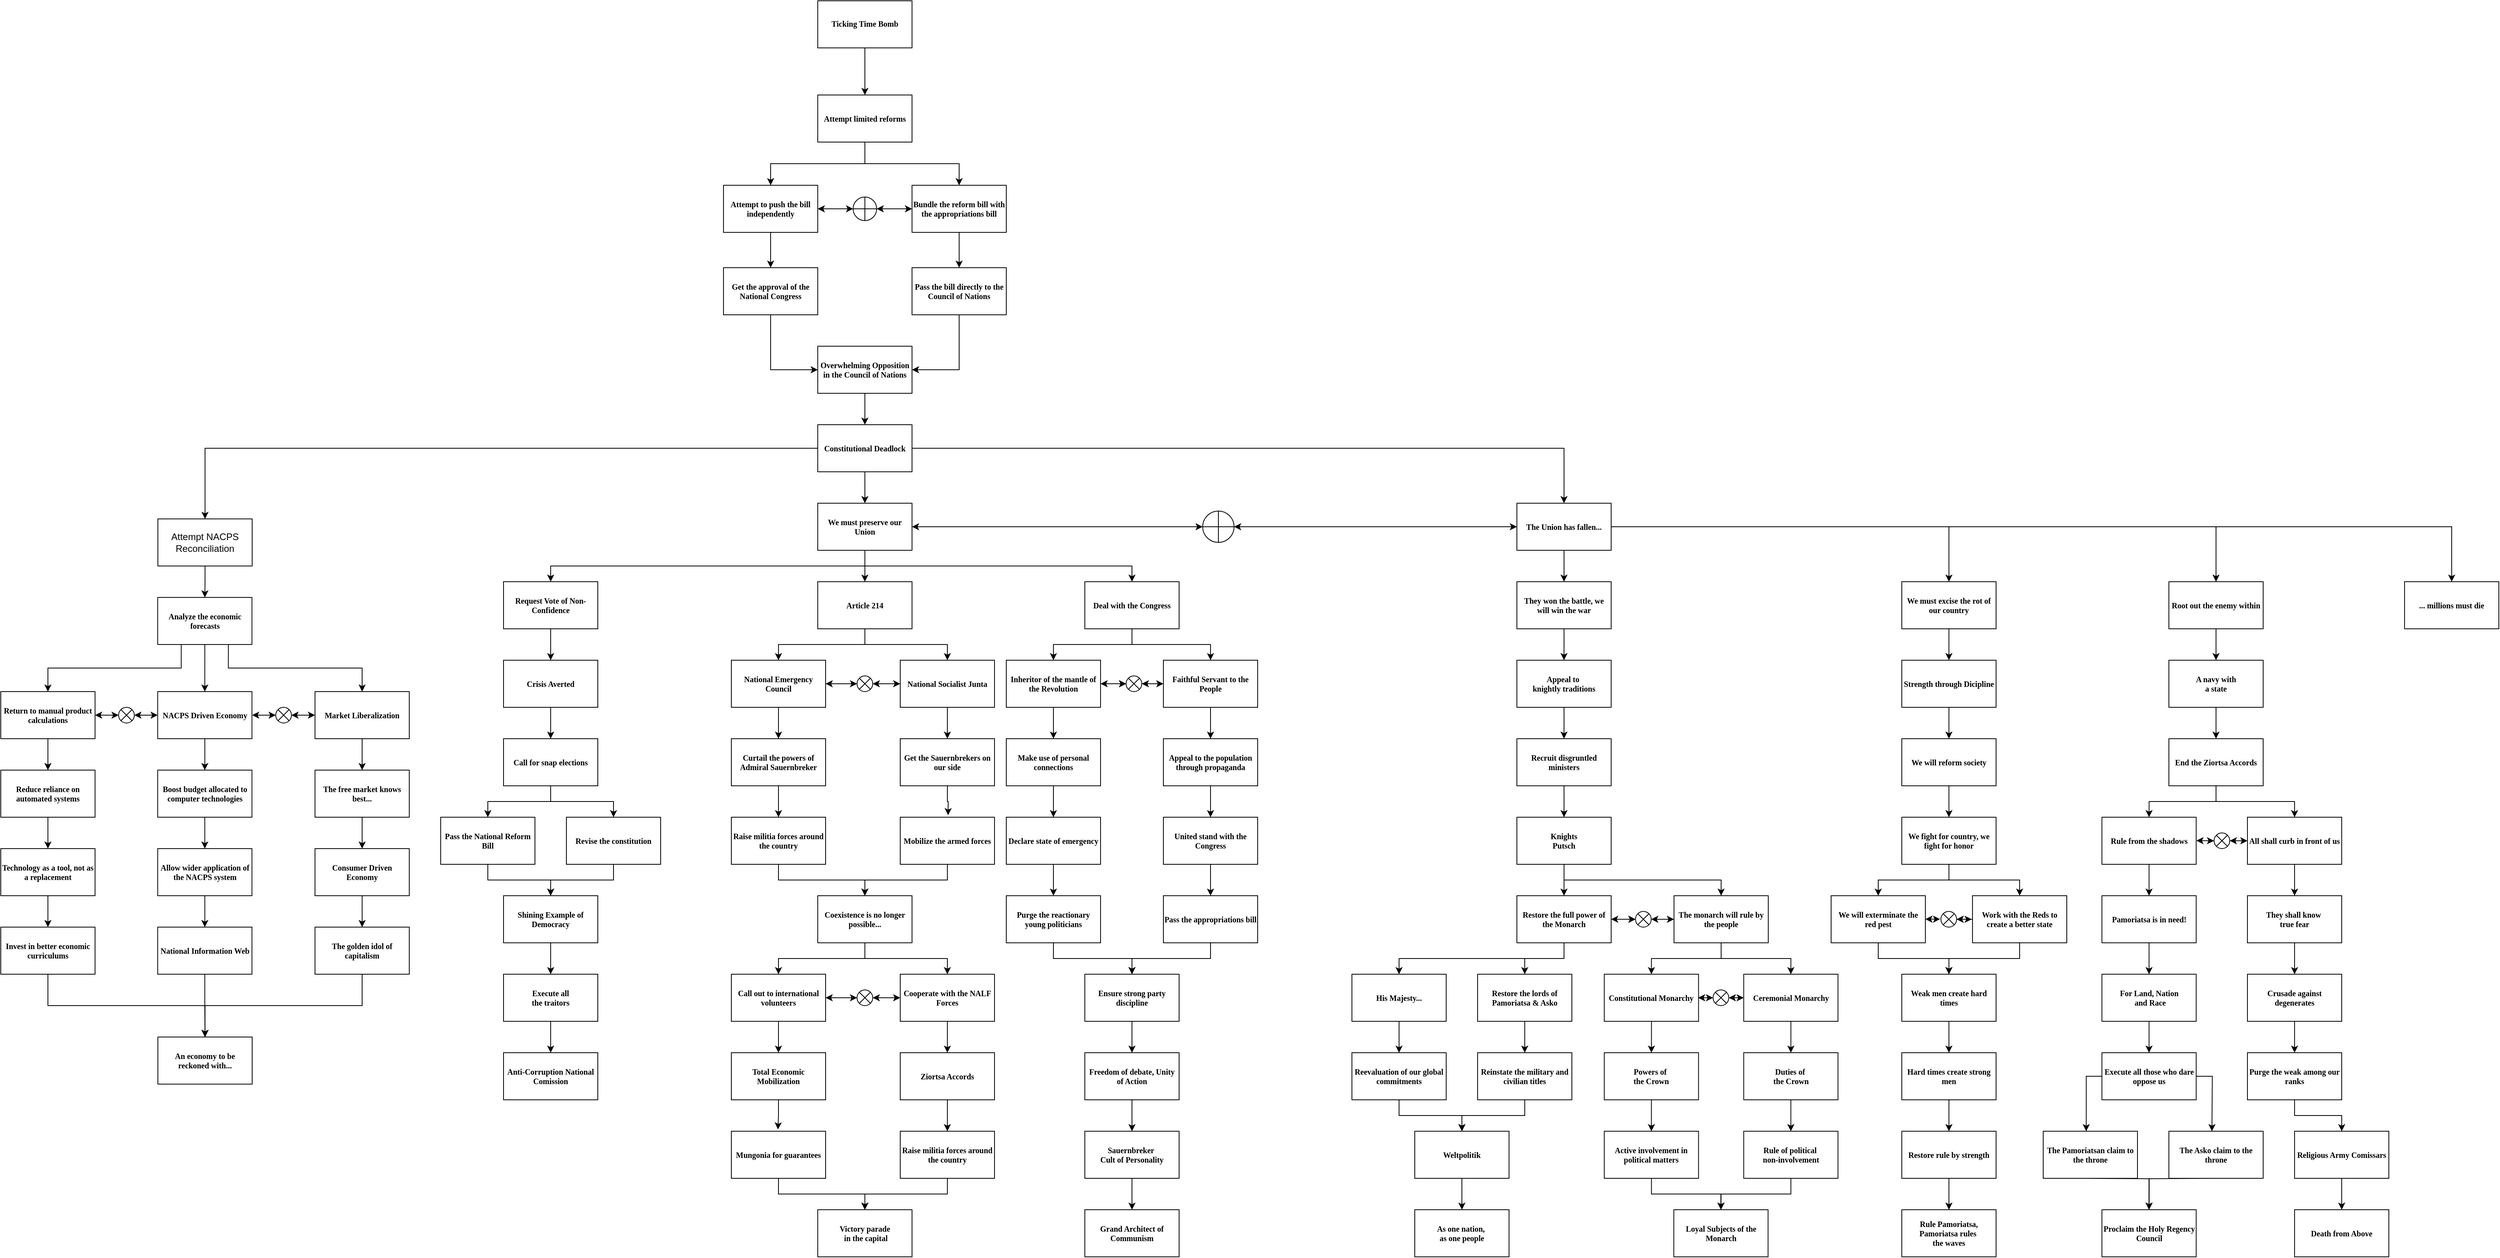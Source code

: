 <mxGraphModel dx="989" dy="889" grid="1" gridSize="10" guides="1" tooltips="1" connect="1" arrows="1" fold="1" page="1" pageScale="1" pageWidth="4800" pageHeight="3840" math="0" shadow="0"><root><mxCell id="0"/><mxCell id="1" parent="0"/><mxCell id="aJdtoTF3s2qD8vTnS_If-1" value="" style="rounded=0;whiteSpace=wrap;html=1;" parent="1" vertex="1"><mxGeometry x="1120" y="20" width="120" height="60" as="geometry"/></mxCell><mxCell id="aJdtoTF3s2qD8vTnS_If-19" style="edgeStyle=orthogonalEdgeStyle;rounded=0;orthogonalLoop=1;jettySize=auto;html=1;entryX=0.5;entryY=0;entryDx=0;entryDy=0;" parent="1" source="aJdtoTF3s2qD8vTnS_If-2" target="aJdtoTF3s2qD8vTnS_If-5" edge="1"><mxGeometry relative="1" as="geometry"/></mxCell><mxCell id="aJdtoTF3s2qD8vTnS_If-20" style="edgeStyle=orthogonalEdgeStyle;rounded=0;orthogonalLoop=1;jettySize=auto;html=1;entryX=0.5;entryY=0;entryDx=0;entryDy=0;" parent="1" source="aJdtoTF3s2qD8vTnS_If-2" target="aJdtoTF3s2qD8vTnS_If-4" edge="1"><mxGeometry relative="1" as="geometry"/></mxCell><mxCell id="aJdtoTF3s2qD8vTnS_If-2" value="" style="rounded=0;whiteSpace=wrap;html=1;" parent="1" vertex="1"><mxGeometry x="1120" y="140" width="120" height="60" as="geometry"/></mxCell><mxCell id="aJdtoTF3s2qD8vTnS_If-3" value="" style="endArrow=classic;html=1;rounded=0;exitX=0.5;exitY=1;exitDx=0;exitDy=0;" parent="1" source="aJdtoTF3s2qD8vTnS_If-1" target="aJdtoTF3s2qD8vTnS_If-2" edge="1"><mxGeometry width="50" height="50" relative="1" as="geometry"><mxPoint x="1250" y="340" as="sourcePoint"/><mxPoint x="1300" y="290" as="targetPoint"/></mxGeometry></mxCell><mxCell id="aJdtoTF3s2qD8vTnS_If-14" style="edgeStyle=orthogonalEdgeStyle;rounded=0;orthogonalLoop=1;jettySize=auto;html=1;entryX=0.5;entryY=0;entryDx=0;entryDy=0;" parent="1" source="aJdtoTF3s2qD8vTnS_If-4" target="aJdtoTF3s2qD8vTnS_If-12" edge="1"><mxGeometry relative="1" as="geometry"/></mxCell><mxCell id="aJdtoTF3s2qD8vTnS_If-4" value="" style="rounded=0;whiteSpace=wrap;html=1;" parent="1" vertex="1"><mxGeometry x="1240" y="255" width="120" height="60" as="geometry"/></mxCell><mxCell id="aJdtoTF3s2qD8vTnS_If-15" style="edgeStyle=orthogonalEdgeStyle;rounded=0;orthogonalLoop=1;jettySize=auto;html=1;entryX=0.5;entryY=0;entryDx=0;entryDy=0;" parent="1" source="aJdtoTF3s2qD8vTnS_If-5" target="aJdtoTF3s2qD8vTnS_If-11" edge="1"><mxGeometry relative="1" as="geometry"/></mxCell><mxCell id="aJdtoTF3s2qD8vTnS_If-5" value="" style="rounded=0;whiteSpace=wrap;html=1;" parent="1" vertex="1"><mxGeometry x="1000" y="255" width="120" height="60" as="geometry"/></mxCell><mxCell id="aJdtoTF3s2qD8vTnS_If-6" value="" style="endArrow=classic;startArrow=classic;html=1;rounded=0;exitX=1;exitY=0.5;exitDx=0;exitDy=0;entryX=0;entryY=0.5;entryDx=0;entryDy=0;" parent="1" source="aJdtoTF3s2qD8vTnS_If-9" target="aJdtoTF3s2qD8vTnS_If-4" edge="1"><mxGeometry width="50" height="50" relative="1" as="geometry"><mxPoint x="1250" y="340" as="sourcePoint"/><mxPoint x="1300" y="290" as="targetPoint"/></mxGeometry></mxCell><mxCell id="aJdtoTF3s2qD8vTnS_If-10" value="" style="endArrow=classic;startArrow=classic;html=1;rounded=0;exitX=1;exitY=0.5;exitDx=0;exitDy=0;entryX=0;entryY=0.5;entryDx=0;entryDy=0;" parent="1" source="aJdtoTF3s2qD8vTnS_If-5" target="aJdtoTF3s2qD8vTnS_If-9" edge="1"><mxGeometry width="50" height="50" relative="1" as="geometry"><mxPoint x="1120" y="270" as="sourcePoint"/><mxPoint x="1240" y="270" as="targetPoint"/></mxGeometry></mxCell><mxCell id="aJdtoTF3s2qD8vTnS_If-9" value="" style="verticalLabelPosition=bottom;verticalAlign=top;html=1;shape=mxgraph.flowchart.summing_function;" parent="1" vertex="1"><mxGeometry x="1165" y="270" width="30" height="30" as="geometry"/></mxCell><mxCell id="aJdtoTF3s2qD8vTnS_If-18" style="edgeStyle=orthogonalEdgeStyle;rounded=0;orthogonalLoop=1;jettySize=auto;html=1;entryX=0;entryY=0.5;entryDx=0;entryDy=0;" parent="1" source="aJdtoTF3s2qD8vTnS_If-11" target="aJdtoTF3s2qD8vTnS_If-16" edge="1"><mxGeometry relative="1" as="geometry"/></mxCell><mxCell id="aJdtoTF3s2qD8vTnS_If-11" value="" style="rounded=0;whiteSpace=wrap;html=1;" parent="1" vertex="1"><mxGeometry x="1000" y="360" width="120" height="60" as="geometry"/></mxCell><mxCell id="aJdtoTF3s2qD8vTnS_If-21" style="edgeStyle=orthogonalEdgeStyle;rounded=0;orthogonalLoop=1;jettySize=auto;html=1;entryX=1;entryY=0.5;entryDx=0;entryDy=0;" parent="1" source="aJdtoTF3s2qD8vTnS_If-12" target="aJdtoTF3s2qD8vTnS_If-16" edge="1"><mxGeometry relative="1" as="geometry"/></mxCell><mxCell id="aJdtoTF3s2qD8vTnS_If-12" value="" style="rounded=0;whiteSpace=wrap;html=1;" parent="1" vertex="1"><mxGeometry x="1240" y="360" width="120" height="60" as="geometry"/></mxCell><mxCell id="aJdtoTF3s2qD8vTnS_If-27" style="edgeStyle=orthogonalEdgeStyle;rounded=0;orthogonalLoop=1;jettySize=auto;html=1;entryX=0.5;entryY=0;entryDx=0;entryDy=0;" parent="1" source="aJdtoTF3s2qD8vTnS_If-16" target="aJdtoTF3s2qD8vTnS_If-22" edge="1"><mxGeometry relative="1" as="geometry"/></mxCell><mxCell id="aJdtoTF3s2qD8vTnS_If-16" value="" style="rounded=0;whiteSpace=wrap;html=1;" parent="1" vertex="1"><mxGeometry x="1120" y="460" width="120" height="60" as="geometry"/></mxCell><mxCell id="aJdtoTF3s2qD8vTnS_If-25" style="edgeStyle=orthogonalEdgeStyle;rounded=0;orthogonalLoop=1;jettySize=auto;html=1;entryX=0.5;entryY=0;entryDx=0;entryDy=0;" parent="1" source="aJdtoTF3s2qD8vTnS_If-22" target="aJdtoTF3s2qD8vTnS_If-24" edge="1"><mxGeometry relative="1" as="geometry"/></mxCell><mxCell id="aJdtoTF3s2qD8vTnS_If-26" style="edgeStyle=orthogonalEdgeStyle;rounded=0;orthogonalLoop=1;jettySize=auto;html=1;entryX=0.5;entryY=0;entryDx=0;entryDy=0;" parent="1" source="aJdtoTF3s2qD8vTnS_If-22" target="aJdtoTF3s2qD8vTnS_If-23" edge="1"><mxGeometry relative="1" as="geometry"/></mxCell><mxCell id="aJdtoTF3s2qD8vTnS_If-29" style="edgeStyle=orthogonalEdgeStyle;rounded=0;orthogonalLoop=1;jettySize=auto;html=1;entryX=0.5;entryY=0;entryDx=0;entryDy=0;" parent="1" source="aJdtoTF3s2qD8vTnS_If-22" target="aJdtoTF3s2qD8vTnS_If-28" edge="1"><mxGeometry relative="1" as="geometry"/></mxCell><mxCell id="aJdtoTF3s2qD8vTnS_If-22" value="" style="rounded=0;whiteSpace=wrap;html=1;" parent="1" vertex="1"><mxGeometry x="1120" y="560" width="120" height="60" as="geometry"/></mxCell><mxCell id="aJdtoTF3s2qD8vTnS_If-65" style="edgeStyle=orthogonalEdgeStyle;rounded=0;orthogonalLoop=1;jettySize=auto;html=1;entryX=0.5;entryY=0;entryDx=0;entryDy=0;" parent="1" source="aJdtoTF3s2qD8vTnS_If-23" target="aJdtoTF3s2qD8vTnS_If-62" edge="1"><mxGeometry relative="1" as="geometry"><Array as="points"><mxPoint x="1180" y="740"/><mxPoint x="780" y="740"/></Array></mxGeometry></mxCell><mxCell id="aJdtoTF3s2qD8vTnS_If-66" style="edgeStyle=orthogonalEdgeStyle;rounded=0;orthogonalLoop=1;jettySize=auto;html=1;entryX=0.5;entryY=0;entryDx=0;entryDy=0;" parent="1" source="aJdtoTF3s2qD8vTnS_If-23" target="aJdtoTF3s2qD8vTnS_If-79" edge="1"><mxGeometry relative="1" as="geometry"><mxPoint x="1190" y="750" as="targetPoint"/><Array as="points"><mxPoint x="1180" y="730"/><mxPoint x="1180" y="730"/></Array></mxGeometry></mxCell><mxCell id="aJdtoTF3s2qD8vTnS_If-23" value="" style="rounded=0;whiteSpace=wrap;html=1;" parent="1" vertex="1"><mxGeometry x="1120" y="660" width="120" height="60" as="geometry"/></mxCell><mxCell id="aJdtoTF3s2qD8vTnS_If-53" style="edgeStyle=orthogonalEdgeStyle;rounded=0;orthogonalLoop=1;jettySize=auto;html=1;entryX=0.5;entryY=0;entryDx=0;entryDy=0;" parent="1" source="aJdtoTF3s2qD8vTnS_If-24" target="aJdtoTF3s2qD8vTnS_If-51" edge="1"><mxGeometry relative="1" as="geometry"/></mxCell><mxCell id="aJdtoTF3s2qD8vTnS_If-54" style="edgeStyle=orthogonalEdgeStyle;rounded=0;orthogonalLoop=1;jettySize=auto;html=1;entryX=0.5;entryY=0;entryDx=0;entryDy=0;" parent="1" source="aJdtoTF3s2qD8vTnS_If-24" target="aJdtoTF3s2qD8vTnS_If-52" edge="1"><mxGeometry relative="1" as="geometry"/></mxCell><mxCell id="aJdtoTF3s2qD8vTnS_If-57" style="edgeStyle=orthogonalEdgeStyle;rounded=0;orthogonalLoop=1;jettySize=auto;html=1;entryX=0.5;entryY=0;entryDx=0;entryDy=0;" parent="1" source="aJdtoTF3s2qD8vTnS_If-24" target="aJdtoTF3s2qD8vTnS_If-55" edge="1"><mxGeometry relative="1" as="geometry"/></mxCell><mxCell id="aJdtoTF3s2qD8vTnS_If-58" style="edgeStyle=orthogonalEdgeStyle;rounded=0;orthogonalLoop=1;jettySize=auto;html=1;entryX=0.5;entryY=0;entryDx=0;entryDy=0;" parent="1" source="aJdtoTF3s2qD8vTnS_If-24" target="aJdtoTF3s2qD8vTnS_If-56" edge="1"><mxGeometry relative="1" as="geometry"/></mxCell><mxCell id="aJdtoTF3s2qD8vTnS_If-24" value="" style="rounded=0;whiteSpace=wrap;html=1;" parent="1" vertex="1"><mxGeometry x="2010" y="660" width="120" height="60" as="geometry"/></mxCell><mxCell id="aJdtoTF3s2qD8vTnS_If-40" style="edgeStyle=orthogonalEdgeStyle;rounded=0;orthogonalLoop=1;jettySize=auto;html=1;entryX=0.5;entryY=0;entryDx=0;entryDy=0;exitX=0.5;exitY=1;exitDx=0;exitDy=0;" parent="1" source="aJdtoTF3s2qD8vTnS_If-28" target="aJdtoTF3s2qD8vTnS_If-30" edge="1"><mxGeometry relative="1" as="geometry"><mxPoint x="419.788" y="740" as="sourcePoint"/></mxGeometry></mxCell><mxCell id="aJdtoTF3s2qD8vTnS_If-28" value="Attempt NACPS Reconciliation" style="rounded=0;whiteSpace=wrap;html=1;" parent="1" vertex="1"><mxGeometry x="280" y="680" width="120" height="60" as="geometry"/></mxCell><mxCell id="aJdtoTF3s2qD8vTnS_If-41" style="edgeStyle=orthogonalEdgeStyle;rounded=0;orthogonalLoop=1;jettySize=auto;html=1;entryX=0.5;entryY=0;entryDx=0;entryDy=0;exitX=0.5;exitY=1;exitDx=0;exitDy=0;" parent="1" source="aJdtoTF3s2qD8vTnS_If-85" target="aJdtoTF3s2qD8vTnS_If-86" edge="1"><mxGeometry relative="1" as="geometry"><mxPoint x="357.74" y="843" as="sourcePoint"/><Array as="points"><mxPoint x="340" y="880"/><mxPoint x="340" y="880"/></Array></mxGeometry></mxCell><mxCell id="aJdtoTF3s2qD8vTnS_If-42" style="edgeStyle=orthogonalEdgeStyle;rounded=0;orthogonalLoop=1;jettySize=auto;html=1;entryX=0.5;entryY=0;entryDx=0;entryDy=0;exitX=0.25;exitY=1;exitDx=0;exitDy=0;" parent="1" source="aJdtoTF3s2qD8vTnS_If-85" target="aJdtoTF3s2qD8vTnS_If-87" edge="1"><mxGeometry relative="1" as="geometry"/></mxCell><mxCell id="aJdtoTF3s2qD8vTnS_If-92" style="edgeStyle=orthogonalEdgeStyle;rounded=0;orthogonalLoop=1;jettySize=auto;html=1;exitX=0;exitY=0.75;exitDx=0;exitDy=0;entryX=0;entryY=0.75;entryDx=0;entryDy=0;" parent="1" source="aJdtoTF3s2qD8vTnS_If-30" target="aJdtoTF3s2qD8vTnS_If-85" edge="1"><mxGeometry relative="1" as="geometry"/></mxCell><mxCell id="aJdtoTF3s2qD8vTnS_If-30" value="" style="rounded=0;whiteSpace=wrap;html=1;" parent="1" vertex="1"><mxGeometry x="279.74" y="780" width="120" height="60" as="geometry"/></mxCell><mxCell id="aJdtoTF3s2qD8vTnS_If-43" style="edgeStyle=orthogonalEdgeStyle;rounded=0;orthogonalLoop=1;jettySize=auto;html=1;entryX=0.5;entryY=0;entryDx=0;entryDy=0;" parent="1" source="aJdtoTF3s2qD8vTnS_If-31" target="aJdtoTF3s2qD8vTnS_If-35" edge="1"><mxGeometry relative="1" as="geometry"/></mxCell><mxCell id="aJdtoTF3s2qD8vTnS_If-31" value="" style="rounded=0;whiteSpace=wrap;html=1;" parent="1" vertex="1"><mxGeometry x="80" y="900" width="120" height="60" as="geometry"/></mxCell><mxCell id="aJdtoTF3s2qD8vTnS_If-45" style="edgeStyle=orthogonalEdgeStyle;rounded=0;orthogonalLoop=1;jettySize=auto;html=1;entryX=0.5;entryY=0;entryDx=0;entryDy=0;" parent="1" source="aJdtoTF3s2qD8vTnS_If-32" target="aJdtoTF3s2qD8vTnS_If-33" edge="1"><mxGeometry relative="1" as="geometry"/></mxCell><mxCell id="aJdtoTF3s2qD8vTnS_If-32" value="" style="rounded=0;whiteSpace=wrap;html=1;" parent="1" vertex="1"><mxGeometry x="279.74" y="900" width="120" height="60" as="geometry"/></mxCell><mxCell id="aJdtoTF3s2qD8vTnS_If-46" style="edgeStyle=orthogonalEdgeStyle;rounded=0;orthogonalLoop=1;jettySize=auto;html=1;entryX=0.5;entryY=0;entryDx=0;entryDy=0;" parent="1" source="aJdtoTF3s2qD8vTnS_If-33" edge="1"><mxGeometry relative="1" as="geometry"><mxPoint x="339.74" y="1100" as="targetPoint"/></mxGeometry></mxCell><mxCell id="aJdtoTF3s2qD8vTnS_If-33" value="" style="rounded=0;whiteSpace=wrap;html=1;" parent="1" vertex="1"><mxGeometry x="279.74" y="1000" width="120" height="60" as="geometry"/></mxCell><mxCell id="aJdtoTF3s2qD8vTnS_If-47" style="edgeStyle=orthogonalEdgeStyle;rounded=0;orthogonalLoop=1;jettySize=auto;html=1;entryX=0.5;entryY=0;entryDx=0;entryDy=0;" parent="1" source="aJdtoTF3s2qD8vTnS_If-34" target="aJdtoTF3s2qD8vTnS_If-38" edge="1"><mxGeometry relative="1" as="geometry"/></mxCell><mxCell id="aJdtoTF3s2qD8vTnS_If-34" value="" style="rounded=0;whiteSpace=wrap;html=1;" parent="1" vertex="1"><mxGeometry x="279.74" y="1100" width="120" height="60" as="geometry"/></mxCell><mxCell id="aJdtoTF3s2qD8vTnS_If-44" style="edgeStyle=orthogonalEdgeStyle;rounded=0;orthogonalLoop=1;jettySize=auto;html=1;entryX=0.5;entryY=0;entryDx=0;entryDy=0;" parent="1" source="aJdtoTF3s2qD8vTnS_If-35" target="aJdtoTF3s2qD8vTnS_If-36" edge="1"><mxGeometry relative="1" as="geometry"/></mxCell><mxCell id="aJdtoTF3s2qD8vTnS_If-35" value="" style="rounded=0;whiteSpace=wrap;html=1;" parent="1" vertex="1"><mxGeometry x="80" y="1000" width="120" height="60" as="geometry"/></mxCell><mxCell id="aJdtoTF3s2qD8vTnS_If-48" style="edgeStyle=orthogonalEdgeStyle;rounded=0;orthogonalLoop=1;jettySize=auto;html=1;entryX=0.5;entryY=0;entryDx=0;entryDy=0;" parent="1" source="aJdtoTF3s2qD8vTnS_If-36" target="aJdtoTF3s2qD8vTnS_If-37" edge="1"><mxGeometry relative="1" as="geometry"/></mxCell><mxCell id="aJdtoTF3s2qD8vTnS_If-36" value="" style="rounded=0;whiteSpace=wrap;html=1;" parent="1" vertex="1"><mxGeometry x="80" y="1100" width="120" height="60" as="geometry"/></mxCell><mxCell id="aJdtoTF3s2qD8vTnS_If-49" style="edgeStyle=orthogonalEdgeStyle;rounded=0;orthogonalLoop=1;jettySize=auto;html=1;entryX=0.5;entryY=0;entryDx=0;entryDy=0;exitX=0.5;exitY=1;exitDx=0;exitDy=0;" parent="1" source="aJdtoTF3s2qD8vTnS_If-95" target="aJdtoTF3s2qD8vTnS_If-39" edge="1"><mxGeometry relative="1" as="geometry"/></mxCell><mxCell id="aJdtoTF3s2qD8vTnS_If-37" value="" style="rounded=0;whiteSpace=wrap;html=1;" parent="1" vertex="1"><mxGeometry x="80" y="1200" width="120" height="60" as="geometry"/></mxCell><mxCell id="aJdtoTF3s2qD8vTnS_If-50" style="edgeStyle=orthogonalEdgeStyle;rounded=0;orthogonalLoop=1;jettySize=auto;html=1;entryX=0.5;entryY=0;entryDx=0;entryDy=0;" parent="1" source="aJdtoTF3s2qD8vTnS_If-38" target="aJdtoTF3s2qD8vTnS_If-39" edge="1"><mxGeometry relative="1" as="geometry"/></mxCell><mxCell id="aJdtoTF3s2qD8vTnS_If-38" value="" style="rounded=0;whiteSpace=wrap;html=1;" parent="1" vertex="1"><mxGeometry x="279.74" y="1200" width="120" height="60" as="geometry"/></mxCell><mxCell id="aJdtoTF3s2qD8vTnS_If-39" value="" style="rounded=0;whiteSpace=wrap;html=1;" parent="1" vertex="1"><mxGeometry x="280" y="1340" width="120" height="60" as="geometry"/></mxCell><mxCell id="aJdtoTF3s2qD8vTnS_If-51" value="" style="rounded=0;whiteSpace=wrap;html=1;" parent="1" vertex="1"><mxGeometry x="2010" y="760" width="120" height="60" as="geometry"/></mxCell><mxCell id="aJdtoTF3s2qD8vTnS_If-52" value="" style="rounded=0;whiteSpace=wrap;html=1;" parent="1" vertex="1"><mxGeometry x="2500" y="760" width="120" height="60" as="geometry"/></mxCell><mxCell id="aJdtoTF3s2qD8vTnS_If-55" value="" style="rounded=0;whiteSpace=wrap;html=1;" parent="1" vertex="1"><mxGeometry x="2840" y="760" width="120" height="60" as="geometry"/></mxCell><mxCell id="aJdtoTF3s2qD8vTnS_If-56" value="" style="rounded=0;whiteSpace=wrap;html=1;" parent="1" vertex="1"><mxGeometry x="3140" y="760" width="120" height="60" as="geometry"/></mxCell><mxCell id="aJdtoTF3s2qD8vTnS_If-59" value="" style="endArrow=classic;startArrow=classic;html=1;rounded=0;entryX=0;entryY=0.5;entryDx=0;entryDy=0;exitX=1;exitY=0.5;exitDx=0;exitDy=0;" parent="1" source="aJdtoTF3s2qD8vTnS_If-60" target="aJdtoTF3s2qD8vTnS_If-24" edge="1"><mxGeometry width="50" height="50" relative="1" as="geometry"><mxPoint x="960" y="810" as="sourcePoint"/><mxPoint x="1010" y="760" as="targetPoint"/></mxGeometry></mxCell><mxCell id="aJdtoTF3s2qD8vTnS_If-61" value="" style="endArrow=classic;startArrow=classic;html=1;rounded=0;entryX=0;entryY=0.5;entryDx=0;entryDy=0;exitX=1;exitY=0.5;exitDx=0;exitDy=0;" parent="1" source="aJdtoTF3s2qD8vTnS_If-23" target="aJdtoTF3s2qD8vTnS_If-60" edge="1"><mxGeometry width="50" height="50" relative="1" as="geometry"><mxPoint x="1100" y="690" as="sourcePoint"/><mxPoint x="1860" y="690" as="targetPoint"/></mxGeometry></mxCell><mxCell id="aJdtoTF3s2qD8vTnS_If-60" value="" style="verticalLabelPosition=bottom;verticalAlign=top;html=1;shape=mxgraph.flowchart.summing_function;" parent="1" vertex="1"><mxGeometry x="1610" y="670" width="40" height="40" as="geometry"/></mxCell><mxCell id="aJdtoTF3s2qD8vTnS_If-62" value="" style="rounded=0;whiteSpace=wrap;html=1;" parent="1" vertex="1"><mxGeometry x="720" y="760" width="120" height="60" as="geometry"/></mxCell><mxCell id="aJdtoTF3s2qD8vTnS_If-63" value="" style="rounded=0;whiteSpace=wrap;html=1;" parent="1" vertex="1"><mxGeometry x="1120" y="760" width="120" height="60" as="geometry"/></mxCell><mxCell id="aJdtoTF3s2qD8vTnS_If-64" value="" style="rounded=0;whiteSpace=wrap;html=1;" parent="1" vertex="1"><mxGeometry x="1460" y="760" width="120" height="60" as="geometry"/></mxCell><mxCell id="aJdtoTF3s2qD8vTnS_If-67" value="" style="endArrow=classic;html=1;rounded=0;entryX=0.5;entryY=0;entryDx=0;entryDy=0;exitX=0.5;exitY=1;exitDx=0;exitDy=0;" parent="1" source="aJdtoTF3s2qD8vTnS_If-76" target="aJdtoTF3s2qD8vTnS_If-64" edge="1"><mxGeometry width="50" height="50" relative="1" as="geometry"><mxPoint x="1180" y="740" as="sourcePoint"/><mxPoint x="1240" y="860" as="targetPoint"/><Array as="points"><mxPoint x="1180" y="740"/><mxPoint x="1460" y="740"/><mxPoint x="1520" y="740"/></Array></mxGeometry></mxCell><mxCell id="aJdtoTF3s2qD8vTnS_If-68" value="&lt;font face=&quot;Verdana&quot; style=&quot;font-size: 10px;&quot;&gt;Ticking Time Bomb&lt;/font&gt;" style="text;strokeColor=none;fillColor=none;html=1;fontSize=24;fontStyle=1;verticalAlign=middle;align=center;rounded=0;glass=0;whiteSpace=wrap;" parent="1" vertex="1"><mxGeometry x="1120" y="20" width="120" height="50" as="geometry"/></mxCell><mxCell id="aJdtoTF3s2qD8vTnS_If-69" value="&lt;font face=&quot;Verdana&quot; style=&quot;line-height: 90%;&quot;&gt;Attempt limited reforms&lt;/font&gt;" style="text;strokeColor=none;fillColor=none;html=1;fontSize=10;fontStyle=1;verticalAlign=middle;align=center;rounded=0;glass=0;whiteSpace=wrap;spacing=2;labelBorderColor=none;" parent="1" vertex="1"><mxGeometry x="1120" y="140" width="120" height="60" as="geometry"/></mxCell><mxCell id="aJdtoTF3s2qD8vTnS_If-70" value="&lt;font face=&quot;Verdana&quot; style=&quot;line-height: 90%;&quot;&gt;Bundle the reform bill with the appropriations bill&lt;/font&gt;" style="text;strokeColor=none;fillColor=none;html=1;fontSize=10;fontStyle=1;verticalAlign=middle;align=center;rounded=0;glass=0;whiteSpace=wrap;spacing=2;labelBorderColor=none;" parent="1" vertex="1"><mxGeometry x="1240" y="255" width="120" height="60" as="geometry"/></mxCell><mxCell id="aJdtoTF3s2qD8vTnS_If-71" value="&lt;font face=&quot;Verdana&quot; style=&quot;line-height: 90%;&quot;&gt;Pass the bill directly to the Council of Nations&lt;/font&gt;" style="text;strokeColor=none;fillColor=none;html=1;fontSize=10;fontStyle=1;verticalAlign=middle;align=center;rounded=0;glass=0;whiteSpace=wrap;spacing=2;labelBorderColor=none;" parent="1" vertex="1"><mxGeometry x="1240" y="360" width="120" height="60" as="geometry"/></mxCell><mxCell id="aJdtoTF3s2qD8vTnS_If-72" value="&lt;font face=&quot;Verdana&quot;&gt;Attempt to push the bill independently&lt;/font&gt;" style="text;strokeColor=none;fillColor=none;html=1;fontSize=10;fontStyle=1;verticalAlign=middle;align=center;rounded=0;glass=0;whiteSpace=wrap;spacing=2;labelBorderColor=none;" parent="1" vertex="1"><mxGeometry x="1000" y="255" width="120" height="60" as="geometry"/></mxCell><mxCell id="aJdtoTF3s2qD8vTnS_If-73" value="&lt;font face=&quot;Verdana&quot;&gt;Get the approval of the National Congress&lt;/font&gt;" style="text;strokeColor=none;fillColor=none;html=1;fontSize=10;fontStyle=1;verticalAlign=middle;align=center;rounded=0;glass=0;whiteSpace=wrap;spacing=2;labelBorderColor=none;" parent="1" vertex="1"><mxGeometry x="1000" y="360" width="120" height="60" as="geometry"/></mxCell><mxCell id="aJdtoTF3s2qD8vTnS_If-74" value="&lt;font face=&quot;Verdana&quot;&gt;Overwhelming Opposition in the Council of Nations&lt;/font&gt;" style="text;strokeColor=none;fillColor=none;html=1;fontSize=10;fontStyle=1;verticalAlign=middle;align=center;rounded=0;glass=0;whiteSpace=wrap;spacing=2;labelBorderColor=none;" parent="1" vertex="1"><mxGeometry x="1120" y="460" width="120" height="60" as="geometry"/></mxCell><mxCell id="aJdtoTF3s2qD8vTnS_If-75" value="&lt;font face=&quot;Verdana&quot; style=&quot;line-height: 90%;&quot;&gt;Constitutional Deadlock&lt;/font&gt;" style="text;strokeColor=none;fillColor=none;html=1;fontSize=10;fontStyle=1;verticalAlign=middle;align=center;rounded=0;glass=0;whiteSpace=wrap;spacing=2;labelBorderColor=none;" parent="1" vertex="1"><mxGeometry x="1120" y="560" width="120" height="60" as="geometry"/></mxCell><mxCell id="aJdtoTF3s2qD8vTnS_If-76" value="&lt;font face=&quot;Verdana&quot; style=&quot;line-height: 90%;&quot;&gt;We must preserve our Union&lt;/font&gt;" style="text;strokeColor=none;fillColor=none;html=1;fontSize=10;fontStyle=1;verticalAlign=middle;align=center;rounded=0;glass=0;whiteSpace=wrap;spacing=2;labelBorderColor=none;" parent="1" vertex="1"><mxGeometry x="1120" y="660" width="120" height="60" as="geometry"/></mxCell><mxCell id="aJdtoTF3s2qD8vTnS_If-77" value="&lt;font face=&quot;Verdana&quot; style=&quot;line-height: 90%;&quot;&gt;The Union has fallen...&lt;/font&gt;" style="text;strokeColor=none;fillColor=none;html=1;fontSize=10;fontStyle=1;verticalAlign=middle;align=center;rounded=0;glass=0;whiteSpace=wrap;spacing=2;labelBorderColor=none;" parent="1" vertex="1"><mxGeometry x="2010" y="660" width="120" height="60" as="geometry"/></mxCell><mxCell id="eKhq2JZk1AbPQSLjpaZ7-64" style="edgeStyle=orthogonalEdgeStyle;rounded=0;orthogonalLoop=1;jettySize=auto;html=1;entryX=0.5;entryY=0;entryDx=0;entryDy=0;" parent="1" source="aJdtoTF3s2qD8vTnS_If-78" target="eKhq2JZk1AbPQSLjpaZ7-7" edge="1"><mxGeometry relative="1" as="geometry"/></mxCell><mxCell id="aJdtoTF3s2qD8vTnS_If-78" value="&lt;font face=&quot;Verdana&quot; style=&quot;line-height: 90%;&quot;&gt;Request Vote of Non-Confidence&lt;/font&gt;" style="text;strokeColor=none;fillColor=none;html=1;fontSize=10;fontStyle=1;verticalAlign=middle;align=center;rounded=0;glass=0;whiteSpace=wrap;spacing=2;labelBorderColor=none;" parent="1" vertex="1"><mxGeometry x="720" y="760" width="120" height="60" as="geometry"/></mxCell><mxCell id="eKhq2JZk1AbPQSLjpaZ7-46" style="edgeStyle=orthogonalEdgeStyle;rounded=0;orthogonalLoop=1;jettySize=auto;html=1;entryX=0.5;entryY=0;entryDx=0;entryDy=0;" parent="1" source="aJdtoTF3s2qD8vTnS_If-79" target="eKhq2JZk1AbPQSLjpaZ7-4" edge="1"><mxGeometry relative="1" as="geometry"/></mxCell><mxCell id="aJdtoTF3s2qD8vTnS_If-79" value="&lt;font face=&quot;Verdana&quot;&gt;Article 214&lt;/font&gt;" style="text;strokeColor=none;fillColor=none;html=1;fontSize=10;fontStyle=1;verticalAlign=middle;align=center;rounded=0;glass=0;whiteSpace=wrap;spacing=2;labelBorderColor=none;" parent="1" vertex="1"><mxGeometry x="1120" y="760" width="120" height="60" as="geometry"/></mxCell><mxCell id="eKhq2JZk1AbPQSLjpaZ7-76" style="edgeStyle=orthogonalEdgeStyle;rounded=0;orthogonalLoop=1;jettySize=auto;html=1;entryX=0.5;entryY=0;entryDx=0;entryDy=0;" parent="1" source="aJdtoTF3s2qD8vTnS_If-80" target="eKhq2JZk1AbPQSLjpaZ7-75" edge="1"><mxGeometry relative="1" as="geometry"/></mxCell><mxCell id="eKhq2JZk1AbPQSLjpaZ7-79" style="edgeStyle=orthogonalEdgeStyle;rounded=0;orthogonalLoop=1;jettySize=auto;html=1;entryX=0.5;entryY=0;entryDx=0;entryDy=0;exitX=0.5;exitY=1;exitDx=0;exitDy=0;" parent="1" source="aJdtoTF3s2qD8vTnS_If-80" target="eKhq2JZk1AbPQSLjpaZ7-78" edge="1"><mxGeometry relative="1" as="geometry"><Array as="points"><mxPoint x="1520" y="840"/><mxPoint x="1620" y="840"/></Array></mxGeometry></mxCell><mxCell id="aJdtoTF3s2qD8vTnS_If-80" value="&lt;font face=&quot;Verdana&quot; style=&quot;line-height: 90%;&quot;&gt;Deal with the Congress&lt;/font&gt;" style="text;strokeColor=none;fillColor=none;html=1;fontSize=10;fontStyle=1;verticalAlign=middle;align=center;rounded=0;glass=0;whiteSpace=wrap;spacing=2;labelBorderColor=none;" parent="1" vertex="1"><mxGeometry x="1460" y="760" width="120" height="60" as="geometry"/></mxCell><mxCell id="eKhq2JZk1AbPQSLjpaZ7-124" style="edgeStyle=orthogonalEdgeStyle;rounded=0;orthogonalLoop=1;jettySize=auto;html=1;entryX=0.5;entryY=0;entryDx=0;entryDy=0;" parent="1" source="aJdtoTF3s2qD8vTnS_If-81" target="eKhq2JZk1AbPQSLjpaZ7-115" edge="1"><mxGeometry relative="1" as="geometry"/></mxCell><mxCell id="aJdtoTF3s2qD8vTnS_If-81" value="&lt;span style=&quot;font-family: Verdana;&quot;&gt;They won the battle, we will win the war&lt;/span&gt;" style="text;strokeColor=none;fillColor=none;html=1;fontSize=10;fontStyle=1;verticalAlign=middle;align=center;rounded=0;glass=0;whiteSpace=wrap;spacing=2;labelBorderColor=none;" parent="1" vertex="1"><mxGeometry x="2010" y="760" width="120" height="60" as="geometry"/></mxCell><mxCell id="eKhq2JZk1AbPQSLjpaZ7-196" style="edgeStyle=orthogonalEdgeStyle;rounded=0;orthogonalLoop=1;jettySize=auto;html=1;entryX=0.5;entryY=0;entryDx=0;entryDy=0;" parent="1" source="aJdtoTF3s2qD8vTnS_If-82" target="eKhq2JZk1AbPQSLjpaZ7-181" edge="1"><mxGeometry relative="1" as="geometry"/></mxCell><mxCell id="aJdtoTF3s2qD8vTnS_If-82" value="&lt;font face=&quot;Verdana&quot; style=&quot;line-height: 90%;&quot;&gt;We must excise the rot of our country&lt;/font&gt;" style="text;strokeColor=none;fillColor=none;html=1;fontSize=10;fontStyle=1;verticalAlign=middle;align=center;rounded=0;glass=0;whiteSpace=wrap;spacing=2;labelBorderColor=none;" parent="1" vertex="1"><mxGeometry x="2500" y="760" width="120" height="60" as="geometry"/></mxCell><mxCell id="eKhq2JZk1AbPQSLjpaZ7-248" style="edgeStyle=orthogonalEdgeStyle;rounded=0;orthogonalLoop=1;jettySize=auto;html=1;entryX=0.5;entryY=0;entryDx=0;entryDy=0;" parent="1" source="aJdtoTF3s2qD8vTnS_If-83" target="eKhq2JZk1AbPQSLjpaZ7-213" edge="1"><mxGeometry relative="1" as="geometry"/></mxCell><mxCell id="aJdtoTF3s2qD8vTnS_If-83" value="&lt;font face=&quot;Verdana&quot; style=&quot;line-height: 90%;&quot;&gt;Root out the enemy within&lt;/font&gt;" style="text;strokeColor=none;fillColor=none;html=1;fontSize=10;fontStyle=1;verticalAlign=middle;align=center;rounded=0;glass=0;whiteSpace=wrap;spacing=2;labelBorderColor=none;" parent="1" vertex="1"><mxGeometry x="2840" y="760" width="120" height="60" as="geometry"/></mxCell><mxCell id="aJdtoTF3s2qD8vTnS_If-84" value="&lt;font face=&quot;Verdana&quot; style=&quot;line-height: 90%;&quot;&gt;... millions must die&lt;/font&gt;" style="text;strokeColor=none;fillColor=none;html=1;fontSize=10;fontStyle=1;verticalAlign=middle;align=center;rounded=0;glass=0;whiteSpace=wrap;spacing=2;labelBorderColor=none;" parent="1" vertex="1"><mxGeometry x="3140" y="760" width="120" height="60" as="geometry"/></mxCell><mxCell id="aJdtoTF3s2qD8vTnS_If-97" style="edgeStyle=orthogonalEdgeStyle;rounded=0;orthogonalLoop=1;jettySize=auto;html=1;exitX=0.75;exitY=1;exitDx=0;exitDy=0;entryX=0.5;entryY=0;entryDx=0;entryDy=0;" parent="1" source="aJdtoTF3s2qD8vTnS_If-85" target="aJdtoTF3s2qD8vTnS_If-98" edge="1"><mxGeometry relative="1" as="geometry"><mxPoint x="540" y="900" as="targetPoint"/><mxPoint x="380" y="841" as="sourcePoint"/><Array as="points"><mxPoint x="370" y="870"/><mxPoint x="540" y="870"/></Array></mxGeometry></mxCell><mxCell id="aJdtoTF3s2qD8vTnS_If-85" value="&lt;font face=&quot;Verdana&quot; style=&quot;line-height: 90%;&quot;&gt;Analyze the economic forecasts&lt;/font&gt;" style="text;strokeColor=none;fillColor=none;html=1;fontSize=10;fontStyle=1;verticalAlign=middle;align=center;rounded=0;glass=0;whiteSpace=wrap;spacing=2;labelBorderColor=none;" parent="1" vertex="1"><mxGeometry x="279.74" y="780" width="120" height="60" as="geometry"/></mxCell><mxCell id="aJdtoTF3s2qD8vTnS_If-86" value="&lt;font face=&quot;Verdana&quot;&gt;NACPS Driven Economy&lt;/font&gt;" style="text;strokeColor=none;fillColor=none;html=1;fontSize=10;fontStyle=1;verticalAlign=middle;align=center;rounded=0;glass=0;whiteSpace=wrap;spacing=2;labelBorderColor=none;" parent="1" vertex="1"><mxGeometry x="279.74" y="900" width="120" height="60" as="geometry"/></mxCell><mxCell id="aJdtoTF3s2qD8vTnS_If-87" value="&lt;font face=&quot;Verdana&quot; style=&quot;line-height: 90%;&quot;&gt;Return to manual product calculations&lt;/font&gt;" style="text;strokeColor=none;fillColor=none;html=1;fontSize=10;fontStyle=1;verticalAlign=middle;align=center;rounded=0;glass=0;whiteSpace=wrap;spacing=2;labelBorderColor=none;" parent="1" vertex="1"><mxGeometry x="80" y="900" width="120" height="60" as="geometry"/></mxCell><mxCell id="aJdtoTF3s2qD8vTnS_If-88" value="&lt;font face=&quot;Verdana&quot; style=&quot;line-height: 90%;&quot;&gt;Boost budget allocated to computer technologies&lt;/font&gt;" style="text;strokeColor=none;fillColor=none;html=1;fontSize=10;fontStyle=1;verticalAlign=middle;align=center;rounded=0;glass=0;whiteSpace=wrap;spacing=2;labelBorderColor=none;" parent="1" vertex="1"><mxGeometry x="279.74" y="1000" width="120" height="60" as="geometry"/></mxCell><mxCell id="aJdtoTF3s2qD8vTnS_If-89" value="&lt;font face=&quot;Verdana&quot; style=&quot;line-height: 90%;&quot;&gt;Reduce reliance on automated systems&lt;/font&gt;" style="text;strokeColor=none;fillColor=none;html=1;fontSize=10;fontStyle=1;verticalAlign=middle;align=center;rounded=0;glass=0;whiteSpace=wrap;spacing=2;labelBorderColor=none;" parent="1" vertex="1"><mxGeometry x="80" y="1000" width="120" height="60" as="geometry"/></mxCell><mxCell id="aJdtoTF3s2qD8vTnS_If-90" value="&lt;font face=&quot;Verdana&quot; style=&quot;line-height: 90%;&quot;&gt;Allow wider application of the NACPS system&lt;/font&gt;" style="text;strokeColor=none;fillColor=none;html=1;fontSize=10;fontStyle=1;verticalAlign=middle;align=center;rounded=0;glass=0;whiteSpace=wrap;spacing=2;labelBorderColor=none;" parent="1" vertex="1"><mxGeometry x="279.74" y="1100" width="120" height="60" as="geometry"/></mxCell><mxCell id="aJdtoTF3s2qD8vTnS_If-93" value="&lt;font face=&quot;Verdana&quot;&gt;National Information Web&lt;/font&gt;" style="text;strokeColor=none;fillColor=none;html=1;fontSize=10;fontStyle=1;verticalAlign=middle;align=center;rounded=0;glass=0;whiteSpace=wrap;spacing=2;labelBorderColor=none;" parent="1" vertex="1"><mxGeometry x="279.74" y="1200" width="120" height="60" as="geometry"/></mxCell><mxCell id="aJdtoTF3s2qD8vTnS_If-94" value="&lt;font face=&quot;Verdana&quot; style=&quot;line-height: 90%;&quot;&gt;Technology as a tool, not as a replacement&lt;/font&gt;" style="text;strokeColor=none;fillColor=none;html=1;fontSize=10;fontStyle=1;verticalAlign=middle;align=center;rounded=0;glass=0;whiteSpace=wrap;spacing=2;labelBorderColor=none;" parent="1" vertex="1"><mxGeometry x="80" y="1100" width="120" height="60" as="geometry"/></mxCell><mxCell id="aJdtoTF3s2qD8vTnS_If-95" value="&lt;font face=&quot;Verdana&quot; style=&quot;line-height: 90%;&quot;&gt;Invest in better economic curriculums&lt;/font&gt;" style="text;strokeColor=none;fillColor=none;html=1;fontSize=10;fontStyle=1;verticalAlign=middle;align=center;rounded=0;glass=0;whiteSpace=wrap;spacing=2;labelBorderColor=none;" parent="1" vertex="1"><mxGeometry x="80" y="1200" width="120" height="60" as="geometry"/></mxCell><mxCell id="aJdtoTF3s2qD8vTnS_If-96" value="&lt;font face=&quot;Verdana&quot; style=&quot;line-height: 90%;&quot;&gt;An economy to be reckoned with...&lt;/font&gt;" style="text;strokeColor=none;fillColor=none;html=1;fontSize=10;fontStyle=1;verticalAlign=middle;align=center;rounded=0;glass=0;whiteSpace=wrap;spacing=2;labelBorderColor=none;" parent="1" vertex="1"><mxGeometry x="280" y="1340" width="120" height="60" as="geometry"/></mxCell><mxCell id="aJdtoTF3s2qD8vTnS_If-98" value="" style="rounded=0;whiteSpace=wrap;html=1;" parent="1" vertex="1"><mxGeometry x="480" y="900" width="120" height="60" as="geometry"/></mxCell><mxCell id="aJdtoTF3s2qD8vTnS_If-99" value="" style="rounded=0;whiteSpace=wrap;html=1;" parent="1" vertex="1"><mxGeometry x="480" y="1000" width="120" height="60" as="geometry"/></mxCell><mxCell id="aJdtoTF3s2qD8vTnS_If-100" value="" style="rounded=0;whiteSpace=wrap;html=1;" parent="1" vertex="1"><mxGeometry x="480" y="1100" width="120" height="60" as="geometry"/></mxCell><mxCell id="aJdtoTF3s2qD8vTnS_If-102" style="edgeStyle=orthogonalEdgeStyle;rounded=0;orthogonalLoop=1;jettySize=auto;html=1;entryX=0.5;entryY=0;entryDx=0;entryDy=0;exitX=0.5;exitY=1;exitDx=0;exitDy=0;" parent="1" source="aJdtoTF3s2qD8vTnS_If-108" target="aJdtoTF3s2qD8vTnS_If-96" edge="1"><mxGeometry relative="1" as="geometry"><Array as="points"><mxPoint x="540" y="1300"/><mxPoint x="340" y="1300"/></Array></mxGeometry></mxCell><mxCell id="aJdtoTF3s2qD8vTnS_If-101" value="" style="rounded=0;whiteSpace=wrap;html=1;" parent="1" vertex="1"><mxGeometry x="480" y="1200" width="120" height="60" as="geometry"/></mxCell><mxCell id="aJdtoTF3s2qD8vTnS_If-103" value="" style="endArrow=classic;startArrow=classic;html=1;rounded=0;exitX=1;exitY=0.5;exitDx=0;exitDy=0;entryX=0;entryY=0.5;entryDx=0;entryDy=0;" parent="1" source="aJdtoTF3s2qD8vTnS_If-116" target="aJdtoTF3s2qD8vTnS_If-86" edge="1"><mxGeometry width="50" height="50" relative="1" as="geometry"><mxPoint x="720" y="1080" as="sourcePoint"/><mxPoint x="770" y="1030" as="targetPoint"/></mxGeometry></mxCell><mxCell id="aJdtoTF3s2qD8vTnS_If-109" style="edgeStyle=orthogonalEdgeStyle;rounded=0;orthogonalLoop=1;jettySize=auto;html=1;entryX=0.5;entryY=0;entryDx=0;entryDy=0;" parent="1" source="aJdtoTF3s2qD8vTnS_If-105" target="aJdtoTF3s2qD8vTnS_If-106" edge="1"><mxGeometry relative="1" as="geometry"/></mxCell><mxCell id="aJdtoTF3s2qD8vTnS_If-105" value="&lt;font face=&quot;Verdana&quot;&gt;Market Liberalization&lt;/font&gt;" style="text;strokeColor=none;fillColor=none;html=1;fontSize=10;fontStyle=1;verticalAlign=middle;align=center;rounded=0;glass=0;whiteSpace=wrap;spacing=2;labelBorderColor=none;" parent="1" vertex="1"><mxGeometry x="480" y="900" width="120" height="60" as="geometry"/></mxCell><mxCell id="aJdtoTF3s2qD8vTnS_If-110" style="edgeStyle=orthogonalEdgeStyle;rounded=0;orthogonalLoop=1;jettySize=auto;html=1;entryX=0.5;entryY=0;entryDx=0;entryDy=0;" parent="1" source="aJdtoTF3s2qD8vTnS_If-106" target="aJdtoTF3s2qD8vTnS_If-107" edge="1"><mxGeometry relative="1" as="geometry"/></mxCell><mxCell id="aJdtoTF3s2qD8vTnS_If-106" value="&lt;font face=&quot;Verdana&quot;&gt;The free market knows best...&lt;/font&gt;" style="text;strokeColor=none;fillColor=none;html=1;fontSize=10;fontStyle=1;verticalAlign=middle;align=center;rounded=0;glass=0;whiteSpace=wrap;spacing=2;labelBorderColor=none;" parent="1" vertex="1"><mxGeometry x="480" y="1000" width="120" height="60" as="geometry"/></mxCell><mxCell id="aJdtoTF3s2qD8vTnS_If-111" style="edgeStyle=orthogonalEdgeStyle;rounded=0;orthogonalLoop=1;jettySize=auto;html=1;entryX=0.5;entryY=0;entryDx=0;entryDy=0;" parent="1" source="aJdtoTF3s2qD8vTnS_If-107" target="aJdtoTF3s2qD8vTnS_If-108" edge="1"><mxGeometry relative="1" as="geometry"/></mxCell><mxCell id="aJdtoTF3s2qD8vTnS_If-107" value="&lt;font face=&quot;Verdana&quot;&gt;Consumer Driven Economy&lt;/font&gt;" style="text;strokeColor=none;fillColor=none;html=1;fontSize=10;fontStyle=1;verticalAlign=middle;align=center;rounded=0;glass=0;whiteSpace=wrap;spacing=2;labelBorderColor=none;" parent="1" vertex="1"><mxGeometry x="480" y="1100" width="120" height="60" as="geometry"/></mxCell><mxCell id="aJdtoTF3s2qD8vTnS_If-108" value="&lt;font face=&quot;Verdana&quot;&gt;The golden idol of capitalism&lt;/font&gt;" style="text;strokeColor=none;fillColor=none;html=1;fontSize=10;fontStyle=1;verticalAlign=middle;align=center;rounded=0;glass=0;whiteSpace=wrap;spacing=2;labelBorderColor=none;" parent="1" vertex="1"><mxGeometry x="480" y="1200" width="120" height="60" as="geometry"/></mxCell><mxCell id="aJdtoTF3s2qD8vTnS_If-113" value="" style="endArrow=classic;startArrow=classic;html=1;rounded=0;entryX=0;entryY=0.5;entryDx=0;entryDy=0;" parent="1" source="aJdtoTF3s2qD8vTnS_If-114" target="aJdtoTF3s2qD8vTnS_If-105" edge="1"><mxGeometry width="50" height="50" relative="1" as="geometry"><mxPoint x="400" y="930" as="sourcePoint"/><mxPoint x="430" y="931.667" as="targetPoint"/></mxGeometry></mxCell><mxCell id="aJdtoTF3s2qD8vTnS_If-115" value="" style="endArrow=classic;startArrow=classic;html=1;rounded=0;entryX=0;entryY=0.5;entryDx=0;entryDy=0;" parent="1" target="aJdtoTF3s2qD8vTnS_If-114" edge="1"><mxGeometry width="50" height="50" relative="1" as="geometry"><mxPoint x="400" y="930" as="sourcePoint"/><mxPoint x="480" y="930" as="targetPoint"/></mxGeometry></mxCell><mxCell id="aJdtoTF3s2qD8vTnS_If-114" value="" style="verticalLabelPosition=bottom;verticalAlign=top;html=1;shape=mxgraph.flowchart.or;" parent="1" vertex="1"><mxGeometry x="430" y="920" width="20" height="20" as="geometry"/></mxCell><mxCell id="aJdtoTF3s2qD8vTnS_If-117" value="" style="endArrow=classic;startArrow=classic;html=1;rounded=0;exitX=1;exitY=0.5;exitDx=0;exitDy=0;entryX=0;entryY=0.5;entryDx=0;entryDy=0;" parent="1" source="aJdtoTF3s2qD8vTnS_If-87" target="aJdtoTF3s2qD8vTnS_If-116" edge="1"><mxGeometry width="50" height="50" relative="1" as="geometry"><mxPoint x="200" y="930" as="sourcePoint"/><mxPoint x="280" y="930" as="targetPoint"/></mxGeometry></mxCell><mxCell id="aJdtoTF3s2qD8vTnS_If-116" value="" style="verticalLabelPosition=bottom;verticalAlign=top;html=1;shape=mxgraph.flowchart.or;" parent="1" vertex="1"><mxGeometry x="230" y="920" width="20" height="20" as="geometry"/></mxCell><mxCell id="eKhq2JZk1AbPQSLjpaZ7-1" value="" style="rounded=0;whiteSpace=wrap;html=1;" parent="1" vertex="1"><mxGeometry x="720" y="960" width="120" height="60" as="geometry"/></mxCell><mxCell id="eKhq2JZk1AbPQSLjpaZ7-66" style="edgeStyle=orthogonalEdgeStyle;rounded=0;orthogonalLoop=1;jettySize=auto;html=1;entryX=0.5;entryY=0;entryDx=0;entryDy=0;" parent="1" source="eKhq2JZk1AbPQSLjpaZ7-2" target="eKhq2JZk1AbPQSLjpaZ7-21" edge="1"><mxGeometry relative="1" as="geometry"/></mxCell><mxCell id="eKhq2JZk1AbPQSLjpaZ7-67" style="edgeStyle=orthogonalEdgeStyle;rounded=0;orthogonalLoop=1;jettySize=auto;html=1;entryX=0.5;entryY=0;entryDx=0;entryDy=0;" parent="1" source="eKhq2JZk1AbPQSLjpaZ7-2" target="eKhq2JZk1AbPQSLjpaZ7-23" edge="1"><mxGeometry relative="1" as="geometry"/></mxCell><mxCell id="eKhq2JZk1AbPQSLjpaZ7-2" value="&lt;font face=&quot;Verdana&quot; style=&quot;line-height: 90%;&quot;&gt;Call for snap elections&lt;/font&gt;" style="text;strokeColor=none;fillColor=none;html=1;fontSize=10;fontStyle=1;verticalAlign=middle;align=center;rounded=0;glass=0;whiteSpace=wrap;spacing=2;labelBorderColor=none;" parent="1" vertex="1"><mxGeometry x="720" y="960" width="120" height="60" as="geometry"/></mxCell><mxCell id="eKhq2JZk1AbPQSLjpaZ7-3" value="" style="rounded=0;whiteSpace=wrap;html=1;" parent="1" vertex="1"><mxGeometry x="1010" y="860" width="120" height="60" as="geometry"/></mxCell><mxCell id="eKhq2JZk1AbPQSLjpaZ7-4" value="&lt;font face=&quot;Verdana&quot; style=&quot;line-height: 90%;&quot;&gt;National Emergency Council&lt;/font&gt;" style="text;strokeColor=none;fillColor=none;html=1;fontSize=10;fontStyle=1;verticalAlign=middle;align=center;rounded=0;glass=0;whiteSpace=wrap;spacing=2;labelBorderColor=none;" parent="1" vertex="1"><mxGeometry x="1010" y="860" width="120" height="60" as="geometry"/></mxCell><mxCell id="eKhq2JZk1AbPQSLjpaZ7-6" value="" style="rounded=0;whiteSpace=wrap;html=1;" parent="1" vertex="1"><mxGeometry x="720" y="860" width="120" height="60" as="geometry"/></mxCell><mxCell id="eKhq2JZk1AbPQSLjpaZ7-65" style="edgeStyle=orthogonalEdgeStyle;rounded=0;orthogonalLoop=1;jettySize=auto;html=1;entryX=0.5;entryY=0;entryDx=0;entryDy=0;" parent="1" source="eKhq2JZk1AbPQSLjpaZ7-7" target="eKhq2JZk1AbPQSLjpaZ7-2" edge="1"><mxGeometry relative="1" as="geometry"/></mxCell><mxCell id="eKhq2JZk1AbPQSLjpaZ7-7" value="&lt;font face=&quot;Verdana&quot; style=&quot;line-height: 90%;&quot;&gt;Crisis Averted&lt;/font&gt;" style="text;strokeColor=none;fillColor=none;html=1;fontSize=10;fontStyle=1;verticalAlign=middle;align=center;rounded=0;glass=0;whiteSpace=wrap;spacing=2;labelBorderColor=none;" parent="1" vertex="1"><mxGeometry x="720" y="860" width="120" height="60" as="geometry"/></mxCell><mxCell id="eKhq2JZk1AbPQSLjpaZ7-8" value="" style="rounded=0;whiteSpace=wrap;html=1;" parent="1" vertex="1"><mxGeometry x="1010" y="960" width="120" height="60" as="geometry"/></mxCell><mxCell id="eKhq2JZk1AbPQSLjpaZ7-51" style="edgeStyle=orthogonalEdgeStyle;rounded=0;orthogonalLoop=1;jettySize=auto;html=1;entryX=0.5;entryY=0;entryDx=0;entryDy=0;" parent="1" source="eKhq2JZk1AbPQSLjpaZ7-9" target="eKhq2JZk1AbPQSLjpaZ7-11" edge="1"><mxGeometry relative="1" as="geometry"/></mxCell><mxCell id="eKhq2JZk1AbPQSLjpaZ7-9" value="&lt;font face=&quot;Verdana&quot; style=&quot;line-height: 90%;&quot;&gt;Curtail the powers of Admiral Sauernbreker&lt;/font&gt;" style="text;strokeColor=none;fillColor=none;html=1;fontSize=10;fontStyle=1;verticalAlign=middle;align=center;rounded=0;glass=0;whiteSpace=wrap;spacing=2;labelBorderColor=none;" parent="1" vertex="1"><mxGeometry x="1010" y="960" width="120" height="60" as="geometry"/></mxCell><mxCell id="eKhq2JZk1AbPQSLjpaZ7-10" value="" style="rounded=0;whiteSpace=wrap;html=1;" parent="1" vertex="1"><mxGeometry x="1010" y="1060" width="120" height="60" as="geometry"/></mxCell><mxCell id="eKhq2JZk1AbPQSLjpaZ7-52" style="edgeStyle=orthogonalEdgeStyle;rounded=0;orthogonalLoop=1;jettySize=auto;html=1;entryX=0.5;entryY=0;entryDx=0;entryDy=0;" parent="1" source="eKhq2JZk1AbPQSLjpaZ7-11" target="eKhq2JZk1AbPQSLjpaZ7-13" edge="1"><mxGeometry relative="1" as="geometry"/></mxCell><mxCell id="eKhq2JZk1AbPQSLjpaZ7-11" value="&lt;font face=&quot;Verdana&quot; style=&quot;line-height: 90%;&quot;&gt;Raise militia forces around the country&lt;/font&gt;" style="text;strokeColor=none;fillColor=none;html=1;fontSize=10;fontStyle=1;verticalAlign=middle;align=center;rounded=0;glass=0;whiteSpace=wrap;spacing=2;labelBorderColor=none;" parent="1" vertex="1"><mxGeometry x="1010" y="1060" width="120" height="60" as="geometry"/></mxCell><mxCell id="eKhq2JZk1AbPQSLjpaZ7-12" value="" style="rounded=0;whiteSpace=wrap;html=1;" parent="1" vertex="1"><mxGeometry x="1120" y="1160" width="120" height="60" as="geometry"/></mxCell><mxCell id="eKhq2JZk1AbPQSLjpaZ7-54" style="edgeStyle=orthogonalEdgeStyle;rounded=0;orthogonalLoop=1;jettySize=auto;html=1;entryX=0.5;entryY=0;entryDx=0;entryDy=0;" parent="1" source="eKhq2JZk1AbPQSLjpaZ7-13" target="eKhq2JZk1AbPQSLjpaZ7-27" edge="1"><mxGeometry relative="1" as="geometry"/></mxCell><mxCell id="eKhq2JZk1AbPQSLjpaZ7-55" style="edgeStyle=orthogonalEdgeStyle;rounded=0;orthogonalLoop=1;jettySize=auto;html=1;entryX=0.5;entryY=0;entryDx=0;entryDy=0;" parent="1" source="eKhq2JZk1AbPQSLjpaZ7-13" target="eKhq2JZk1AbPQSLjpaZ7-33" edge="1"><mxGeometry relative="1" as="geometry"/></mxCell><mxCell id="eKhq2JZk1AbPQSLjpaZ7-13" value="&lt;font face=&quot;Verdana&quot;&gt;Coexistence is no longer possible...&lt;/font&gt;" style="text;strokeColor=none;fillColor=none;html=1;fontSize=10;fontStyle=1;verticalAlign=middle;align=center;rounded=0;glass=0;whiteSpace=wrap;spacing=2;labelBorderColor=none;" parent="1" vertex="1"><mxGeometry x="1120" y="1160" width="120" height="60" as="geometry"/></mxCell><mxCell id="eKhq2JZk1AbPQSLjpaZ7-14" value="" style="rounded=0;whiteSpace=wrap;html=1;" parent="1" vertex="1"><mxGeometry x="1225" y="860" width="120" height="60" as="geometry"/></mxCell><mxCell id="eKhq2JZk1AbPQSLjpaZ7-49" style="edgeStyle=orthogonalEdgeStyle;rounded=0;orthogonalLoop=1;jettySize=auto;html=1;entryX=0.5;entryY=0;entryDx=0;entryDy=0;" parent="1" source="eKhq2JZk1AbPQSLjpaZ7-15" target="eKhq2JZk1AbPQSLjpaZ7-17" edge="1"><mxGeometry relative="1" as="geometry"/></mxCell><mxCell id="eKhq2JZk1AbPQSLjpaZ7-15" value="&lt;font face=&quot;Verdana&quot;&gt;National Socialist Junta&lt;/font&gt;" style="text;strokeColor=none;fillColor=none;html=1;fontSize=10;fontStyle=1;verticalAlign=middle;align=center;rounded=0;glass=0;whiteSpace=wrap;spacing=2;labelBorderColor=none;" parent="1" vertex="1"><mxGeometry x="1225" y="860" width="120" height="60" as="geometry"/></mxCell><mxCell id="eKhq2JZk1AbPQSLjpaZ7-16" value="" style="rounded=0;whiteSpace=wrap;html=1;" parent="1" vertex="1"><mxGeometry x="1225" y="960" width="120" height="60" as="geometry"/></mxCell><mxCell id="eKhq2JZk1AbPQSLjpaZ7-17" value="&lt;font face=&quot;Verdana&quot; style=&quot;line-height: 90%;&quot;&gt;Get the Sauernbrekers on our side&lt;/font&gt;" style="text;strokeColor=none;fillColor=none;html=1;fontSize=10;fontStyle=1;verticalAlign=middle;align=center;rounded=0;glass=0;whiteSpace=wrap;spacing=2;labelBorderColor=none;" parent="1" vertex="1"><mxGeometry x="1225" y="960" width="120" height="60" as="geometry"/></mxCell><mxCell id="eKhq2JZk1AbPQSLjpaZ7-18" value="" style="rounded=0;whiteSpace=wrap;html=1;" parent="1" vertex="1"><mxGeometry x="1225" y="1060" width="120" height="60" as="geometry"/></mxCell><mxCell id="eKhq2JZk1AbPQSLjpaZ7-53" style="edgeStyle=orthogonalEdgeStyle;rounded=0;orthogonalLoop=1;jettySize=auto;html=1;" parent="1" source="eKhq2JZk1AbPQSLjpaZ7-19" edge="1"><mxGeometry relative="1" as="geometry"><mxPoint x="1180" y="1160" as="targetPoint"/><Array as="points"><mxPoint x="1285" y="1140"/><mxPoint x="1180" y="1140"/></Array></mxGeometry></mxCell><mxCell id="eKhq2JZk1AbPQSLjpaZ7-19" value="&lt;font face=&quot;Verdana&quot; style=&quot;line-height: 90%;&quot;&gt;Mobilize the armed forces&lt;/font&gt;" style="text;strokeColor=none;fillColor=none;html=1;fontSize=10;fontStyle=1;verticalAlign=middle;align=center;rounded=0;glass=0;whiteSpace=wrap;spacing=2;labelBorderColor=none;" parent="1" vertex="1"><mxGeometry x="1225" y="1060" width="120" height="60" as="geometry"/></mxCell><mxCell id="eKhq2JZk1AbPQSLjpaZ7-20" value="" style="rounded=0;whiteSpace=wrap;html=1;" parent="1" vertex="1"><mxGeometry x="640" y="1060" width="120" height="60" as="geometry"/></mxCell><mxCell id="eKhq2JZk1AbPQSLjpaZ7-68" style="edgeStyle=orthogonalEdgeStyle;rounded=0;orthogonalLoop=1;jettySize=auto;html=1;entryX=0.5;entryY=0;entryDx=0;entryDy=0;" parent="1" source="eKhq2JZk1AbPQSLjpaZ7-21" target="eKhq2JZk1AbPQSLjpaZ7-25" edge="1"><mxGeometry relative="1" as="geometry"/></mxCell><mxCell id="eKhq2JZk1AbPQSLjpaZ7-21" value="&lt;font face=&quot;Verdana&quot;&gt;Pass the National Reform Bill&lt;/font&gt;" style="text;strokeColor=none;fillColor=none;html=1;fontSize=10;fontStyle=1;verticalAlign=middle;align=center;rounded=0;glass=0;whiteSpace=wrap;spacing=2;labelBorderColor=none;" parent="1" vertex="1"><mxGeometry x="640" y="1060" width="120" height="60" as="geometry"/></mxCell><mxCell id="eKhq2JZk1AbPQSLjpaZ7-22" value="" style="rounded=0;whiteSpace=wrap;html=1;" parent="1" vertex="1"><mxGeometry x="800" y="1060" width="120" height="60" as="geometry"/></mxCell><mxCell id="eKhq2JZk1AbPQSLjpaZ7-69" style="edgeStyle=orthogonalEdgeStyle;rounded=0;orthogonalLoop=1;jettySize=auto;html=1;entryX=0.5;entryY=0;entryDx=0;entryDy=0;" parent="1" source="eKhq2JZk1AbPQSLjpaZ7-23" target="eKhq2JZk1AbPQSLjpaZ7-25" edge="1"><mxGeometry relative="1" as="geometry"/></mxCell><mxCell id="eKhq2JZk1AbPQSLjpaZ7-23" value="&lt;font face=&quot;Verdana&quot;&gt;Revise the constitution&lt;/font&gt;" style="text;strokeColor=none;fillColor=none;html=1;fontSize=10;fontStyle=1;verticalAlign=middle;align=center;rounded=0;glass=0;whiteSpace=wrap;spacing=2;labelBorderColor=none;" parent="1" vertex="1"><mxGeometry x="800" y="1060" width="120" height="60" as="geometry"/></mxCell><mxCell id="eKhq2JZk1AbPQSLjpaZ7-24" value="" style="rounded=0;whiteSpace=wrap;html=1;" parent="1" vertex="1"><mxGeometry x="720" y="1160" width="120" height="60" as="geometry"/></mxCell><mxCell id="eKhq2JZk1AbPQSLjpaZ7-70" style="edgeStyle=orthogonalEdgeStyle;rounded=0;orthogonalLoop=1;jettySize=auto;html=1;entryX=0.5;entryY=0;entryDx=0;entryDy=0;" parent="1" source="eKhq2JZk1AbPQSLjpaZ7-25" target="eKhq2JZk1AbPQSLjpaZ7-63" edge="1"><mxGeometry relative="1" as="geometry"/></mxCell><mxCell id="eKhq2JZk1AbPQSLjpaZ7-25" value="&lt;font face=&quot;Verdana&quot;&gt;Shining Example of Democracy&lt;/font&gt;" style="text;strokeColor=none;fillColor=none;html=1;fontSize=10;fontStyle=1;verticalAlign=middle;align=center;rounded=0;glass=0;whiteSpace=wrap;spacing=2;labelBorderColor=none;" parent="1" vertex="1"><mxGeometry x="720" y="1160" width="120" height="60" as="geometry"/></mxCell><mxCell id="eKhq2JZk1AbPQSLjpaZ7-26" value="" style="rounded=0;whiteSpace=wrap;html=1;" parent="1" vertex="1"><mxGeometry x="1010" y="1260" width="120" height="60" as="geometry"/></mxCell><mxCell id="eKhq2JZk1AbPQSLjpaZ7-56" style="edgeStyle=orthogonalEdgeStyle;rounded=0;orthogonalLoop=1;jettySize=auto;html=1;entryX=0.5;entryY=0;entryDx=0;entryDy=0;" parent="1" source="eKhq2JZk1AbPQSLjpaZ7-27" target="eKhq2JZk1AbPQSLjpaZ7-29" edge="1"><mxGeometry relative="1" as="geometry"/></mxCell><mxCell id="eKhq2JZk1AbPQSLjpaZ7-27" value="&lt;font face=&quot;Verdana&quot;&gt;Call out to international volunteers&lt;/font&gt;" style="text;strokeColor=none;fillColor=none;html=1;fontSize=10;fontStyle=1;verticalAlign=middle;align=center;rounded=0;glass=0;whiteSpace=wrap;spacing=2;labelBorderColor=none;" parent="1" vertex="1"><mxGeometry x="1010" y="1260" width="120" height="60" as="geometry"/></mxCell><mxCell id="eKhq2JZk1AbPQSLjpaZ7-28" value="" style="rounded=0;whiteSpace=wrap;html=1;" parent="1" vertex="1"><mxGeometry x="1010" y="1360" width="120" height="60" as="geometry"/></mxCell><mxCell id="eKhq2JZk1AbPQSLjpaZ7-29" value="&lt;font face=&quot;Verdana&quot;&gt;Total Economic Mobilization&lt;/font&gt;" style="text;strokeColor=none;fillColor=none;html=1;fontSize=10;fontStyle=1;verticalAlign=middle;align=center;rounded=0;glass=0;whiteSpace=wrap;spacing=2;labelBorderColor=none;" parent="1" vertex="1"><mxGeometry x="1010" y="1360" width="120" height="60" as="geometry"/></mxCell><mxCell id="eKhq2JZk1AbPQSLjpaZ7-30" value="" style="rounded=0;whiteSpace=wrap;html=1;" parent="1" vertex="1"><mxGeometry x="1010" y="1460" width="120" height="60" as="geometry"/></mxCell><mxCell id="eKhq2JZk1AbPQSLjpaZ7-60" style="edgeStyle=orthogonalEdgeStyle;rounded=0;orthogonalLoop=1;jettySize=auto;html=1;entryX=0.5;entryY=0;entryDx=0;entryDy=0;" parent="1" source="eKhq2JZk1AbPQSLjpaZ7-31" target="eKhq2JZk1AbPQSLjpaZ7-39" edge="1"><mxGeometry relative="1" as="geometry"/></mxCell><mxCell id="eKhq2JZk1AbPQSLjpaZ7-31" value="&lt;font face=&quot;Verdana&quot;&gt;Mungonia for guarantees&lt;/font&gt;" style="text;strokeColor=none;fillColor=none;html=1;fontSize=10;fontStyle=1;verticalAlign=middle;align=center;rounded=0;glass=0;whiteSpace=wrap;spacing=2;labelBorderColor=none;" parent="1" vertex="1"><mxGeometry x="1010" y="1460" width="120" height="60" as="geometry"/></mxCell><mxCell id="eKhq2JZk1AbPQSLjpaZ7-32" value="" style="rounded=0;whiteSpace=wrap;html=1;" parent="1" vertex="1"><mxGeometry x="1225" y="1260" width="120" height="60" as="geometry"/></mxCell><mxCell id="eKhq2JZk1AbPQSLjpaZ7-57" style="edgeStyle=orthogonalEdgeStyle;rounded=0;orthogonalLoop=1;jettySize=auto;html=1;entryX=0.5;entryY=0;entryDx=0;entryDy=0;" parent="1" source="eKhq2JZk1AbPQSLjpaZ7-33" target="eKhq2JZk1AbPQSLjpaZ7-35" edge="1"><mxGeometry relative="1" as="geometry"/></mxCell><mxCell id="eKhq2JZk1AbPQSLjpaZ7-33" value="&lt;font face=&quot;Verdana&quot;&gt;Cooperate with the NALF Forces&lt;/font&gt;" style="text;strokeColor=none;fillColor=none;html=1;fontSize=10;fontStyle=1;verticalAlign=middle;align=center;rounded=0;glass=0;whiteSpace=wrap;spacing=2;labelBorderColor=none;" parent="1" vertex="1"><mxGeometry x="1225" y="1260" width="120" height="60" as="geometry"/></mxCell><mxCell id="eKhq2JZk1AbPQSLjpaZ7-34" value="" style="rounded=0;whiteSpace=wrap;html=1;" parent="1" vertex="1"><mxGeometry x="1225" y="1360" width="120" height="60" as="geometry"/></mxCell><mxCell id="eKhq2JZk1AbPQSLjpaZ7-58" style="edgeStyle=orthogonalEdgeStyle;rounded=0;orthogonalLoop=1;jettySize=auto;html=1;entryX=0.5;entryY=0;entryDx=0;entryDy=0;" parent="1" source="eKhq2JZk1AbPQSLjpaZ7-35" target="eKhq2JZk1AbPQSLjpaZ7-37" edge="1"><mxGeometry relative="1" as="geometry"/></mxCell><mxCell id="eKhq2JZk1AbPQSLjpaZ7-35" value="&lt;font face=&quot;Verdana&quot; style=&quot;line-height: 90%;&quot;&gt;Ziortsa Accords&lt;/font&gt;" style="text;strokeColor=none;fillColor=none;html=1;fontSize=10;fontStyle=1;verticalAlign=middle;align=center;rounded=0;glass=0;whiteSpace=wrap;spacing=2;labelBorderColor=none;" parent="1" vertex="1"><mxGeometry x="1225" y="1360" width="120" height="60" as="geometry"/></mxCell><mxCell id="eKhq2JZk1AbPQSLjpaZ7-36" value="" style="rounded=0;whiteSpace=wrap;html=1;" parent="1" vertex="1"><mxGeometry x="1225" y="1460" width="120" height="60" as="geometry"/></mxCell><mxCell id="eKhq2JZk1AbPQSLjpaZ7-61" style="edgeStyle=orthogonalEdgeStyle;rounded=0;orthogonalLoop=1;jettySize=auto;html=1;entryX=0.5;entryY=0;entryDx=0;entryDy=0;" parent="1" source="eKhq2JZk1AbPQSLjpaZ7-37" target="eKhq2JZk1AbPQSLjpaZ7-39" edge="1"><mxGeometry relative="1" as="geometry"/></mxCell><mxCell id="eKhq2JZk1AbPQSLjpaZ7-37" value="&lt;font face=&quot;Verdana&quot; style=&quot;line-height: 90%;&quot;&gt;Raise militia forces around the country&lt;/font&gt;" style="text;strokeColor=none;fillColor=none;html=1;fontSize=10;fontStyle=1;verticalAlign=middle;align=center;rounded=0;glass=0;whiteSpace=wrap;spacing=2;labelBorderColor=none;" parent="1" vertex="1"><mxGeometry x="1225" y="1460" width="120" height="60" as="geometry"/></mxCell><mxCell id="eKhq2JZk1AbPQSLjpaZ7-38" value="" style="rounded=0;whiteSpace=wrap;html=1;" parent="1" vertex="1"><mxGeometry x="1120" y="1560" width="120" height="60" as="geometry"/></mxCell><mxCell id="eKhq2JZk1AbPQSLjpaZ7-39" value="&lt;font face=&quot;Verdana&quot;&gt;Victory parade&lt;/font&gt;&lt;div&gt;&lt;font face=&quot;Verdana&quot;&gt;&amp;nbsp;in the capital&lt;/font&gt;&lt;/div&gt;" style="text;strokeColor=none;fillColor=none;html=1;fontSize=10;fontStyle=1;verticalAlign=middle;align=center;rounded=0;glass=0;whiteSpace=wrap;spacing=2;labelBorderColor=none;" parent="1" vertex="1"><mxGeometry x="1120" y="1560" width="120" height="60" as="geometry"/></mxCell><mxCell id="eKhq2JZk1AbPQSLjpaZ7-40" value="" style="endArrow=classic;startArrow=classic;html=1;rounded=0;entryX=0;entryY=0.5;entryDx=0;entryDy=0;exitX=1;exitY=0.5;exitDx=0;exitDy=0;" parent="1" source="eKhq2JZk1AbPQSLjpaZ7-44" target="eKhq2JZk1AbPQSLjpaZ7-33" edge="1"><mxGeometry width="50" height="50" relative="1" as="geometry"><mxPoint x="1120" y="1350" as="sourcePoint"/><mxPoint x="1170" y="1300" as="targetPoint"/></mxGeometry></mxCell><mxCell id="eKhq2JZk1AbPQSLjpaZ7-41" value="" style="endArrow=classic;startArrow=classic;html=1;rounded=0;entryX=0;entryY=0.5;entryDx=0;entryDy=0;exitX=1;exitY=0.5;exitDx=0;exitDy=0;" parent="1" source="eKhq2JZk1AbPQSLjpaZ7-42" target="eKhq2JZk1AbPQSLjpaZ7-15" edge="1"><mxGeometry width="50" height="50" relative="1" as="geometry"><mxPoint x="1170" y="1180" as="sourcePoint"/><mxPoint x="1230" y="1180" as="targetPoint"/></mxGeometry></mxCell><mxCell id="eKhq2JZk1AbPQSLjpaZ7-43" value="" style="endArrow=classic;startArrow=classic;html=1;rounded=0;entryX=0;entryY=0.5;entryDx=0;entryDy=0;exitX=1;exitY=0.5;exitDx=0;exitDy=0;entryPerimeter=0;" parent="1" source="eKhq2JZk1AbPQSLjpaZ7-4" target="eKhq2JZk1AbPQSLjpaZ7-42" edge="1"><mxGeometry width="50" height="50" relative="1" as="geometry"><mxPoint x="1130" y="890" as="sourcePoint"/><mxPoint x="1150" y="890" as="targetPoint"/></mxGeometry></mxCell><mxCell id="eKhq2JZk1AbPQSLjpaZ7-42" value="" style="verticalLabelPosition=bottom;verticalAlign=top;html=1;shape=mxgraph.flowchart.or;" parent="1" vertex="1"><mxGeometry x="1170" y="880" width="20" height="20" as="geometry"/></mxCell><mxCell id="eKhq2JZk1AbPQSLjpaZ7-45" value="" style="endArrow=classic;startArrow=classic;html=1;rounded=0;entryX=0;entryY=0.5;entryDx=0;entryDy=0;exitX=1;exitY=0.5;exitDx=0;exitDy=0;" parent="1" source="eKhq2JZk1AbPQSLjpaZ7-27" target="eKhq2JZk1AbPQSLjpaZ7-44" edge="1"><mxGeometry width="50" height="50" relative="1" as="geometry"><mxPoint x="1150" y="1290" as="sourcePoint"/><mxPoint x="1210" y="1290" as="targetPoint"/></mxGeometry></mxCell><mxCell id="eKhq2JZk1AbPQSLjpaZ7-44" value="" style="verticalLabelPosition=bottom;verticalAlign=top;html=1;shape=mxgraph.flowchart.or;" parent="1" vertex="1"><mxGeometry x="1170" y="1280" width="20" height="20" as="geometry"/></mxCell><mxCell id="eKhq2JZk1AbPQSLjpaZ7-47" style="edgeStyle=orthogonalEdgeStyle;rounded=0;orthogonalLoop=1;jettySize=auto;html=1;entryX=0.5;entryY=0;entryDx=0;entryDy=0;" parent="1" source="aJdtoTF3s2qD8vTnS_If-79" target="eKhq2JZk1AbPQSLjpaZ7-15" edge="1"><mxGeometry relative="1" as="geometry"/></mxCell><mxCell id="eKhq2JZk1AbPQSLjpaZ7-48" style="edgeStyle=orthogonalEdgeStyle;rounded=0;orthogonalLoop=1;jettySize=auto;html=1;entryX=0.5;entryY=0;entryDx=0;entryDy=0;" parent="1" source="eKhq2JZk1AbPQSLjpaZ7-4" target="eKhq2JZk1AbPQSLjpaZ7-9" edge="1"><mxGeometry relative="1" as="geometry"><Array as="points"/></mxGeometry></mxCell><mxCell id="eKhq2JZk1AbPQSLjpaZ7-50" style="edgeStyle=orthogonalEdgeStyle;rounded=0;orthogonalLoop=1;jettySize=auto;html=1;entryX=0.508;entryY=-0.043;entryDx=0;entryDy=0;entryPerimeter=0;" parent="1" source="eKhq2JZk1AbPQSLjpaZ7-17" target="eKhq2JZk1AbPQSLjpaZ7-19" edge="1"><mxGeometry relative="1" as="geometry"/></mxCell><mxCell id="eKhq2JZk1AbPQSLjpaZ7-59" style="edgeStyle=orthogonalEdgeStyle;rounded=0;orthogonalLoop=1;jettySize=auto;html=1;entryX=0.494;entryY=-0.038;entryDx=0;entryDy=0;entryPerimeter=0;" parent="1" source="eKhq2JZk1AbPQSLjpaZ7-29" target="eKhq2JZk1AbPQSLjpaZ7-31" edge="1"><mxGeometry relative="1" as="geometry"/></mxCell><mxCell id="eKhq2JZk1AbPQSLjpaZ7-62" value="" style="rounded=0;whiteSpace=wrap;html=1;" parent="1" vertex="1"><mxGeometry x="720" y="1260" width="120" height="60" as="geometry"/></mxCell><mxCell id="eKhq2JZk1AbPQSLjpaZ7-73" style="edgeStyle=orthogonalEdgeStyle;rounded=0;orthogonalLoop=1;jettySize=auto;html=1;entryX=0.5;entryY=0;entryDx=0;entryDy=0;" parent="1" source="eKhq2JZk1AbPQSLjpaZ7-63" target="eKhq2JZk1AbPQSLjpaZ7-72" edge="1"><mxGeometry relative="1" as="geometry"/></mxCell><mxCell id="eKhq2JZk1AbPQSLjpaZ7-63" value="&lt;font face=&quot;Verdana&quot;&gt;Execute all&lt;/font&gt;&lt;div&gt;&lt;font face=&quot;Verdana&quot;&gt;the traitors&lt;/font&gt;&lt;/div&gt;" style="text;strokeColor=none;fillColor=none;html=1;fontSize=10;fontStyle=1;verticalAlign=middle;align=center;rounded=0;glass=0;whiteSpace=wrap;spacing=2;labelBorderColor=none;" parent="1" vertex="1"><mxGeometry x="720" y="1260" width="120" height="60" as="geometry"/></mxCell><mxCell id="eKhq2JZk1AbPQSLjpaZ7-71" value="" style="rounded=0;whiteSpace=wrap;html=1;" parent="1" vertex="1"><mxGeometry x="720" y="1360" width="120" height="60" as="geometry"/></mxCell><mxCell id="eKhq2JZk1AbPQSLjpaZ7-72" value="&lt;font face=&quot;Verdana&quot;&gt;Anti-Corruption National Comission&lt;/font&gt;" style="text;strokeColor=none;fillColor=none;html=1;fontSize=10;fontStyle=1;verticalAlign=middle;align=center;rounded=0;glass=0;whiteSpace=wrap;spacing=2;labelBorderColor=none;" parent="1" vertex="1"><mxGeometry x="720" y="1360" width="120" height="60" as="geometry"/></mxCell><mxCell id="eKhq2JZk1AbPQSLjpaZ7-74" value="" style="rounded=0;whiteSpace=wrap;html=1;" parent="1" vertex="1"><mxGeometry x="1360" y="860" width="120" height="60" as="geometry"/></mxCell><mxCell id="eKhq2JZk1AbPQSLjpaZ7-103" style="edgeStyle=orthogonalEdgeStyle;rounded=0;orthogonalLoop=1;jettySize=auto;html=1;entryX=0.5;entryY=0;entryDx=0;entryDy=0;" parent="1" source="eKhq2JZk1AbPQSLjpaZ7-75" target="eKhq2JZk1AbPQSLjpaZ7-81" edge="1"><mxGeometry relative="1" as="geometry"/></mxCell><mxCell id="eKhq2JZk1AbPQSLjpaZ7-133" value="" style="edgeStyle=orthogonalEdgeStyle;rounded=0;orthogonalLoop=1;jettySize=auto;html=1;" parent="1" source="eKhq2JZk1AbPQSLjpaZ7-75" target="eKhq2JZk1AbPQSLjpaZ7-102" edge="1"><mxGeometry relative="1" as="geometry"/></mxCell><mxCell id="eKhq2JZk1AbPQSLjpaZ7-75" value="&lt;font face=&quot;Verdana&quot;&gt;Inheritor of&amp;nbsp;&lt;/font&gt;&lt;span style=&quot;font-family: Verdana; background-color: transparent; color: light-dark(rgb(0, 0, 0), rgb(255, 255, 255));&quot;&gt;the mantle of the Revolution&lt;/span&gt;" style="text;strokeColor=none;fillColor=none;html=1;fontSize=10;fontStyle=1;verticalAlign=middle;align=center;rounded=0;glass=0;whiteSpace=wrap;spacing=2;labelBorderColor=none;" parent="1" vertex="1"><mxGeometry x="1360" y="860" width="120" height="60" as="geometry"/></mxCell><mxCell id="eKhq2JZk1AbPQSLjpaZ7-77" value="" style="rounded=0;whiteSpace=wrap;html=1;" parent="1" vertex="1"><mxGeometry x="1560" y="860" width="120" height="60" as="geometry"/></mxCell><mxCell id="eKhq2JZk1AbPQSLjpaZ7-104" style="edgeStyle=orthogonalEdgeStyle;rounded=0;orthogonalLoop=1;jettySize=auto;html=1;entryX=0.5;entryY=0;entryDx=0;entryDy=0;" parent="1" source="eKhq2JZk1AbPQSLjpaZ7-78" target="eKhq2JZk1AbPQSLjpaZ7-83" edge="1"><mxGeometry relative="1" as="geometry"/></mxCell><mxCell id="eKhq2JZk1AbPQSLjpaZ7-78" value="&lt;font face=&quot;Verdana&quot;&gt;Faithful Servant to the People&lt;/font&gt;" style="text;strokeColor=none;fillColor=none;html=1;fontSize=10;fontStyle=1;verticalAlign=middle;align=center;rounded=0;glass=0;whiteSpace=wrap;spacing=2;labelBorderColor=none;" parent="1" vertex="1"><mxGeometry x="1560" y="860" width="120" height="60" as="geometry"/></mxCell><mxCell id="eKhq2JZk1AbPQSLjpaZ7-80" value="" style="rounded=0;whiteSpace=wrap;html=1;" parent="1" vertex="1"><mxGeometry x="1360" y="960" width="120" height="60" as="geometry"/></mxCell><mxCell id="eKhq2JZk1AbPQSLjpaZ7-105" style="edgeStyle=orthogonalEdgeStyle;rounded=0;orthogonalLoop=1;jettySize=auto;html=1;entryX=0.5;entryY=0;entryDx=0;entryDy=0;" parent="1" source="eKhq2JZk1AbPQSLjpaZ7-81" target="eKhq2JZk1AbPQSLjpaZ7-85" edge="1"><mxGeometry relative="1" as="geometry"/></mxCell><mxCell id="eKhq2JZk1AbPQSLjpaZ7-81" value="&lt;font face=&quot;Verdana&quot;&gt;Make use of personal connections&lt;/font&gt;" style="text;strokeColor=none;fillColor=none;html=1;fontSize=10;fontStyle=1;verticalAlign=middle;align=center;rounded=0;glass=0;whiteSpace=wrap;spacing=2;labelBorderColor=none;" parent="1" vertex="1"><mxGeometry x="1360" y="960" width="120" height="60" as="geometry"/></mxCell><mxCell id="eKhq2JZk1AbPQSLjpaZ7-82" value="" style="rounded=0;whiteSpace=wrap;html=1;" parent="1" vertex="1"><mxGeometry x="1560" y="960" width="120" height="60" as="geometry"/></mxCell><mxCell id="eKhq2JZk1AbPQSLjpaZ7-106" style="edgeStyle=orthogonalEdgeStyle;rounded=0;orthogonalLoop=1;jettySize=auto;html=1;entryX=0.5;entryY=0;entryDx=0;entryDy=0;" parent="1" source="eKhq2JZk1AbPQSLjpaZ7-83" target="eKhq2JZk1AbPQSLjpaZ7-87" edge="1"><mxGeometry relative="1" as="geometry"/></mxCell><mxCell id="eKhq2JZk1AbPQSLjpaZ7-83" value="&lt;font face=&quot;Verdana&quot;&gt;Appeal to the population through propaganda&lt;/font&gt;" style="text;strokeColor=none;fillColor=none;html=1;fontSize=10;fontStyle=1;verticalAlign=middle;align=center;rounded=0;glass=0;whiteSpace=wrap;spacing=2;labelBorderColor=none;" parent="1" vertex="1"><mxGeometry x="1560" y="960" width="120" height="60" as="geometry"/></mxCell><mxCell id="eKhq2JZk1AbPQSLjpaZ7-84" value="" style="rounded=0;whiteSpace=wrap;html=1;" parent="1" vertex="1"><mxGeometry x="1360" y="1060" width="120" height="60" as="geometry"/></mxCell><mxCell id="eKhq2JZk1AbPQSLjpaZ7-107" style="edgeStyle=orthogonalEdgeStyle;rounded=0;orthogonalLoop=1;jettySize=auto;html=1;entryX=0.5;entryY=0;entryDx=0;entryDy=0;" parent="1" source="eKhq2JZk1AbPQSLjpaZ7-85" target="eKhq2JZk1AbPQSLjpaZ7-89" edge="1"><mxGeometry relative="1" as="geometry"/></mxCell><mxCell id="eKhq2JZk1AbPQSLjpaZ7-85" value="&lt;font face=&quot;Verdana&quot;&gt;Declare state of emergency&lt;/font&gt;" style="text;strokeColor=none;fillColor=none;html=1;fontSize=10;fontStyle=1;verticalAlign=middle;align=center;rounded=0;glass=0;whiteSpace=wrap;spacing=2;labelBorderColor=none;" parent="1" vertex="1"><mxGeometry x="1360" y="1060" width="120" height="60" as="geometry"/></mxCell><mxCell id="eKhq2JZk1AbPQSLjpaZ7-86" value="" style="rounded=0;whiteSpace=wrap;html=1;" parent="1" vertex="1"><mxGeometry x="1560" y="1060" width="120" height="60" as="geometry"/></mxCell><mxCell id="eKhq2JZk1AbPQSLjpaZ7-108" style="edgeStyle=orthogonalEdgeStyle;rounded=0;orthogonalLoop=1;jettySize=auto;html=1;entryX=0.5;entryY=0;entryDx=0;entryDy=0;" parent="1" source="eKhq2JZk1AbPQSLjpaZ7-87" target="eKhq2JZk1AbPQSLjpaZ7-91" edge="1"><mxGeometry relative="1" as="geometry"/></mxCell><mxCell id="eKhq2JZk1AbPQSLjpaZ7-87" value="&lt;font face=&quot;Verdana&quot;&gt;United stand with the Congress&lt;/font&gt;" style="text;strokeColor=none;fillColor=none;html=1;fontSize=10;fontStyle=1;verticalAlign=middle;align=center;rounded=0;glass=0;whiteSpace=wrap;spacing=2;labelBorderColor=none;" parent="1" vertex="1"><mxGeometry x="1560" y="1060" width="120" height="60" as="geometry"/></mxCell><mxCell id="eKhq2JZk1AbPQSLjpaZ7-88" value="" style="rounded=0;whiteSpace=wrap;html=1;" parent="1" vertex="1"><mxGeometry x="1360" y="1160" width="120" height="60" as="geometry"/></mxCell><mxCell id="eKhq2JZk1AbPQSLjpaZ7-109" style="edgeStyle=orthogonalEdgeStyle;rounded=0;orthogonalLoop=1;jettySize=auto;html=1;entryX=0.5;entryY=0;entryDx=0;entryDy=0;" parent="1" source="eKhq2JZk1AbPQSLjpaZ7-89" target="eKhq2JZk1AbPQSLjpaZ7-93" edge="1"><mxGeometry relative="1" as="geometry"/></mxCell><mxCell id="eKhq2JZk1AbPQSLjpaZ7-89" value="&lt;font face=&quot;Verdana&quot;&gt;Purge the reactionary young politicians&lt;/font&gt;" style="text;strokeColor=none;fillColor=none;html=1;fontSize=10;fontStyle=1;verticalAlign=middle;align=center;rounded=0;glass=0;whiteSpace=wrap;spacing=2;labelBorderColor=none;" parent="1" vertex="1"><mxGeometry x="1360" y="1160" width="120" height="60" as="geometry"/></mxCell><mxCell id="eKhq2JZk1AbPQSLjpaZ7-90" value="" style="rounded=0;whiteSpace=wrap;html=1;" parent="1" vertex="1"><mxGeometry x="1560" y="1160" width="120" height="60" as="geometry"/></mxCell><mxCell id="eKhq2JZk1AbPQSLjpaZ7-110" style="edgeStyle=orthogonalEdgeStyle;rounded=0;orthogonalLoop=1;jettySize=auto;html=1;entryX=0.5;entryY=0;entryDx=0;entryDy=0;" parent="1" source="eKhq2JZk1AbPQSLjpaZ7-91" target="eKhq2JZk1AbPQSLjpaZ7-93" edge="1"><mxGeometry relative="1" as="geometry"/></mxCell><mxCell id="eKhq2JZk1AbPQSLjpaZ7-91" value="&lt;font face=&quot;Verdana&quot;&gt;Pass the appropriations bill&lt;/font&gt;" style="text;strokeColor=none;fillColor=none;html=1;fontSize=10;fontStyle=1;verticalAlign=middle;align=center;rounded=0;glass=0;whiteSpace=wrap;spacing=2;labelBorderColor=none;" parent="1" vertex="1"><mxGeometry x="1560" y="1160" width="120" height="60" as="geometry"/></mxCell><mxCell id="eKhq2JZk1AbPQSLjpaZ7-92" value="" style="rounded=0;whiteSpace=wrap;html=1;" parent="1" vertex="1"><mxGeometry x="1460" y="1260" width="120" height="60" as="geometry"/></mxCell><mxCell id="eKhq2JZk1AbPQSLjpaZ7-111" style="edgeStyle=orthogonalEdgeStyle;rounded=0;orthogonalLoop=1;jettySize=auto;html=1;entryX=0.5;entryY=0;entryDx=0;entryDy=0;" parent="1" source="eKhq2JZk1AbPQSLjpaZ7-93" target="eKhq2JZk1AbPQSLjpaZ7-95" edge="1"><mxGeometry relative="1" as="geometry"/></mxCell><mxCell id="eKhq2JZk1AbPQSLjpaZ7-93" value="&lt;font face=&quot;Verdana&quot;&gt;Ensure strong party discipline&lt;/font&gt;" style="text;strokeColor=none;fillColor=none;html=1;fontSize=10;fontStyle=1;verticalAlign=middle;align=center;rounded=0;glass=0;whiteSpace=wrap;spacing=2;labelBorderColor=none;" parent="1" vertex="1"><mxGeometry x="1460" y="1260" width="120" height="60" as="geometry"/></mxCell><mxCell id="eKhq2JZk1AbPQSLjpaZ7-94" value="" style="rounded=0;whiteSpace=wrap;html=1;" parent="1" vertex="1"><mxGeometry x="1460" y="1360" width="120" height="60" as="geometry"/></mxCell><mxCell id="eKhq2JZk1AbPQSLjpaZ7-112" style="edgeStyle=orthogonalEdgeStyle;rounded=0;orthogonalLoop=1;jettySize=auto;html=1;entryX=0.5;entryY=0;entryDx=0;entryDy=0;" parent="1" source="eKhq2JZk1AbPQSLjpaZ7-95" target="eKhq2JZk1AbPQSLjpaZ7-97" edge="1"><mxGeometry relative="1" as="geometry"/></mxCell><mxCell id="eKhq2JZk1AbPQSLjpaZ7-95" value="&lt;font face=&quot;Verdana&quot;&gt;Freedom of debate, Unity of Action&lt;/font&gt;" style="text;strokeColor=none;fillColor=none;html=1;fontSize=10;fontStyle=1;verticalAlign=middle;align=center;rounded=0;glass=0;whiteSpace=wrap;spacing=2;labelBorderColor=none;" parent="1" vertex="1"><mxGeometry x="1460" y="1360" width="120" height="60" as="geometry"/></mxCell><mxCell id="eKhq2JZk1AbPQSLjpaZ7-96" value="" style="rounded=0;whiteSpace=wrap;html=1;" parent="1" vertex="1"><mxGeometry x="1460" y="1460" width="120" height="60" as="geometry"/></mxCell><mxCell id="eKhq2JZk1AbPQSLjpaZ7-113" style="edgeStyle=orthogonalEdgeStyle;rounded=0;orthogonalLoop=1;jettySize=auto;html=1;entryX=0.5;entryY=0;entryDx=0;entryDy=0;" parent="1" source="eKhq2JZk1AbPQSLjpaZ7-97" target="eKhq2JZk1AbPQSLjpaZ7-99" edge="1"><mxGeometry relative="1" as="geometry"/></mxCell><mxCell id="eKhq2JZk1AbPQSLjpaZ7-97" value="&lt;font face=&quot;Verdana&quot;&gt;Sauernbreker&amp;nbsp;&lt;/font&gt;&lt;div&gt;&lt;font face=&quot;Verdana&quot;&gt;Cult of Personality&lt;/font&gt;&lt;/div&gt;" style="text;strokeColor=none;fillColor=none;html=1;fontSize=10;fontStyle=1;verticalAlign=middle;align=center;rounded=0;glass=0;whiteSpace=wrap;spacing=2;labelBorderColor=none;" parent="1" vertex="1"><mxGeometry x="1460" y="1460" width="120" height="60" as="geometry"/></mxCell><mxCell id="eKhq2JZk1AbPQSLjpaZ7-98" value="" style="rounded=0;whiteSpace=wrap;html=1;" parent="1" vertex="1"><mxGeometry x="1460" y="1560" width="120" height="60" as="geometry"/></mxCell><mxCell id="eKhq2JZk1AbPQSLjpaZ7-99" value="&lt;font face=&quot;Verdana&quot;&gt;Grand Architect of Communism&lt;/font&gt;" style="text;strokeColor=none;fillColor=none;html=1;fontSize=10;fontStyle=1;verticalAlign=middle;align=center;rounded=0;glass=0;whiteSpace=wrap;spacing=2;labelBorderColor=none;" parent="1" vertex="1"><mxGeometry x="1460" y="1560" width="120" height="60" as="geometry"/></mxCell><mxCell id="eKhq2JZk1AbPQSLjpaZ7-100" value="" style="endArrow=classic;startArrow=classic;html=1;rounded=0;exitX=1;exitY=0.5;exitDx=0;exitDy=0;" parent="1" source="eKhq2JZk1AbPQSLjpaZ7-102" edge="1"><mxGeometry width="50" height="50" relative="1" as="geometry"><mxPoint x="1512.5" y="1180" as="sourcePoint"/><mxPoint x="1560" y="890" as="targetPoint"/></mxGeometry></mxCell><mxCell id="eKhq2JZk1AbPQSLjpaZ7-101" value="" style="endArrow=classic;startArrow=classic;html=1;rounded=0;entryX=0;entryY=0.5;entryDx=0;entryDy=0;entryPerimeter=0;" parent="1" target="eKhq2JZk1AbPQSLjpaZ7-102" edge="1"><mxGeometry width="50" height="50" relative="1" as="geometry"><mxPoint x="1480" y="890" as="sourcePoint"/><mxPoint x="1492.5" y="890" as="targetPoint"/></mxGeometry></mxCell><mxCell id="eKhq2JZk1AbPQSLjpaZ7-102" value="" style="verticalLabelPosition=bottom;verticalAlign=top;html=1;shape=mxgraph.flowchart.or;" parent="1" vertex="1"><mxGeometry x="1512.5" y="880" width="20" height="20" as="geometry"/></mxCell><mxCell id="eKhq2JZk1AbPQSLjpaZ7-114" value="" style="rounded=0;whiteSpace=wrap;html=1;" parent="1" vertex="1"><mxGeometry x="2010" y="860" width="120" height="60" as="geometry"/></mxCell><mxCell id="eKhq2JZk1AbPQSLjpaZ7-125" style="edgeStyle=orthogonalEdgeStyle;rounded=0;orthogonalLoop=1;jettySize=auto;html=1;entryX=0.5;entryY=0;entryDx=0;entryDy=0;" parent="1" source="eKhq2JZk1AbPQSLjpaZ7-115" target="eKhq2JZk1AbPQSLjpaZ7-117" edge="1"><mxGeometry relative="1" as="geometry"/></mxCell><mxCell id="eKhq2JZk1AbPQSLjpaZ7-115" value="&lt;font face=&quot;Verdana&quot;&gt;Appeal to&amp;nbsp;&lt;/font&gt;&lt;div&gt;&lt;font face=&quot;Verdana&quot;&gt;knightly traditions&lt;/font&gt;&lt;/div&gt;" style="text;strokeColor=none;fillColor=none;html=1;fontSize=10;fontStyle=1;verticalAlign=middle;align=center;rounded=0;glass=0;whiteSpace=wrap;spacing=2;labelBorderColor=none;" parent="1" vertex="1"><mxGeometry x="2010" y="860" width="120" height="60" as="geometry"/></mxCell><mxCell id="eKhq2JZk1AbPQSLjpaZ7-116" value="" style="rounded=0;whiteSpace=wrap;html=1;" parent="1" vertex="1"><mxGeometry x="2010" y="960" width="120" height="60" as="geometry"/></mxCell><mxCell id="eKhq2JZk1AbPQSLjpaZ7-126" style="edgeStyle=orthogonalEdgeStyle;rounded=0;orthogonalLoop=1;jettySize=auto;html=1;entryX=0.5;entryY=0;entryDx=0;entryDy=0;" parent="1" source="eKhq2JZk1AbPQSLjpaZ7-117" target="eKhq2JZk1AbPQSLjpaZ7-119" edge="1"><mxGeometry relative="1" as="geometry"/></mxCell><mxCell id="eKhq2JZk1AbPQSLjpaZ7-117" value="&lt;font face=&quot;Verdana&quot;&gt;Recruit disgruntled ministers&lt;/font&gt;" style="text;strokeColor=none;fillColor=none;html=1;fontSize=10;fontStyle=1;verticalAlign=middle;align=center;rounded=0;glass=0;whiteSpace=wrap;spacing=2;labelBorderColor=none;" parent="1" vertex="1"><mxGeometry x="2010" y="960" width="120" height="60" as="geometry"/></mxCell><mxCell id="eKhq2JZk1AbPQSLjpaZ7-118" value="" style="rounded=0;whiteSpace=wrap;html=1;" parent="1" vertex="1"><mxGeometry x="2010" y="1060" width="120" height="60" as="geometry"/></mxCell><mxCell id="eKhq2JZk1AbPQSLjpaZ7-127" style="edgeStyle=orthogonalEdgeStyle;rounded=0;orthogonalLoop=1;jettySize=auto;html=1;entryX=0.5;entryY=0;entryDx=0;entryDy=0;" parent="1" source="eKhq2JZk1AbPQSLjpaZ7-119" target="eKhq2JZk1AbPQSLjpaZ7-123" edge="1"><mxGeometry relative="1" as="geometry"/></mxCell><mxCell id="eKhq2JZk1AbPQSLjpaZ7-119" value="&lt;font face=&quot;Verdana&quot;&gt;Knights&lt;/font&gt;&lt;div&gt;&lt;font face=&quot;Verdana&quot;&gt;Putsch&lt;/font&gt;&lt;/div&gt;" style="text;strokeColor=none;fillColor=none;html=1;fontSize=10;fontStyle=1;verticalAlign=middle;align=center;rounded=0;glass=0;whiteSpace=wrap;spacing=2;labelBorderColor=none;" parent="1" vertex="1"><mxGeometry x="2010" y="1060" width="120" height="60" as="geometry"/></mxCell><mxCell id="eKhq2JZk1AbPQSLjpaZ7-120" value="" style="rounded=0;whiteSpace=wrap;html=1;" parent="1" vertex="1"><mxGeometry x="2210" y="1160" width="120" height="60" as="geometry"/></mxCell><mxCell id="eKhq2JZk1AbPQSLjpaZ7-161" style="edgeStyle=orthogonalEdgeStyle;rounded=0;orthogonalLoop=1;jettySize=auto;html=1;entryX=0.5;entryY=0;entryDx=0;entryDy=0;" parent="1" source="eKhq2JZk1AbPQSLjpaZ7-121" target="eKhq2JZk1AbPQSLjpaZ7-153" edge="1"><mxGeometry relative="1" as="geometry"/></mxCell><mxCell id="eKhq2JZk1AbPQSLjpaZ7-162" style="edgeStyle=orthogonalEdgeStyle;rounded=0;orthogonalLoop=1;jettySize=auto;html=1;entryX=0.5;entryY=0;entryDx=0;entryDy=0;" parent="1" source="eKhq2JZk1AbPQSLjpaZ7-121" target="eKhq2JZk1AbPQSLjpaZ7-155" edge="1"><mxGeometry relative="1" as="geometry"/></mxCell><mxCell id="eKhq2JZk1AbPQSLjpaZ7-121" value="&lt;font face=&quot;Verdana&quot;&gt;The monarch will rule by the people&lt;/font&gt;" style="text;strokeColor=none;fillColor=none;html=1;fontSize=10;fontStyle=1;verticalAlign=middle;align=center;rounded=0;glass=0;whiteSpace=wrap;spacing=2;labelBorderColor=none;" parent="1" vertex="1"><mxGeometry x="2210" y="1160" width="120" height="60" as="geometry"/></mxCell><mxCell id="eKhq2JZk1AbPQSLjpaZ7-122" value="" style="rounded=0;whiteSpace=wrap;html=1;" parent="1" vertex="1"><mxGeometry x="2010" y="1160" width="120" height="60" as="geometry"/></mxCell><mxCell id="eKhq2JZk1AbPQSLjpaZ7-137" style="edgeStyle=orthogonalEdgeStyle;rounded=0;orthogonalLoop=1;jettySize=auto;html=1;entryX=0.5;entryY=0;entryDx=0;entryDy=0;" parent="1" source="eKhq2JZk1AbPQSLjpaZ7-123" target="eKhq2JZk1AbPQSLjpaZ7-132" edge="1"><mxGeometry relative="1" as="geometry"/></mxCell><mxCell id="eKhq2JZk1AbPQSLjpaZ7-138" style="edgeStyle=orthogonalEdgeStyle;rounded=0;orthogonalLoop=1;jettySize=auto;html=1;entryX=0.5;entryY=0;entryDx=0;entryDy=0;" parent="1" target="eKhq2JZk1AbPQSLjpaZ7-130" edge="1"><mxGeometry relative="1" as="geometry"><mxPoint x="2020" y="1240" as="sourcePoint"/><Array as="points"><mxPoint x="2010" y="1240"/><mxPoint x="1860" y="1240"/></Array></mxGeometry></mxCell><mxCell id="eKhq2JZk1AbPQSLjpaZ7-156" value="" style="edgeStyle=orthogonalEdgeStyle;rounded=0;orthogonalLoop=1;jettySize=auto;html=1;" parent="1" source="eKhq2JZk1AbPQSLjpaZ7-123" target="eKhq2JZk1AbPQSLjpaZ7-136" edge="1"><mxGeometry relative="1" as="geometry"/></mxCell><mxCell id="eKhq2JZk1AbPQSLjpaZ7-123" value="&lt;font face=&quot;Verdana&quot;&gt;Restore the full power of the Monarch&lt;/font&gt;" style="text;strokeColor=none;fillColor=none;html=1;fontSize=10;fontStyle=1;verticalAlign=middle;align=center;rounded=0;glass=0;whiteSpace=wrap;spacing=2;labelBorderColor=none;" parent="1" vertex="1"><mxGeometry x="2010" y="1160" width="120" height="60" as="geometry"/></mxCell><mxCell id="eKhq2JZk1AbPQSLjpaZ7-128" style="edgeStyle=orthogonalEdgeStyle;rounded=0;orthogonalLoop=1;jettySize=auto;html=1;entryX=0.5;entryY=0;entryDx=0;entryDy=0;" parent="1" source="eKhq2JZk1AbPQSLjpaZ7-119" target="eKhq2JZk1AbPQSLjpaZ7-121" edge="1"><mxGeometry relative="1" as="geometry"><Array as="points"><mxPoint x="2070" y="1140"/><mxPoint x="2270" y="1140"/></Array></mxGeometry></mxCell><mxCell id="eKhq2JZk1AbPQSLjpaZ7-129" value="" style="rounded=0;whiteSpace=wrap;html=1;" parent="1" vertex="1"><mxGeometry x="1800" y="1260" width="120" height="60" as="geometry"/></mxCell><mxCell id="eKhq2JZk1AbPQSLjpaZ7-147" style="edgeStyle=orthogonalEdgeStyle;rounded=0;orthogonalLoop=1;jettySize=auto;html=1;entryX=0.5;entryY=0;entryDx=0;entryDy=0;" parent="1" source="eKhq2JZk1AbPQSLjpaZ7-130" target="eKhq2JZk1AbPQSLjpaZ7-142" edge="1"><mxGeometry relative="1" as="geometry"/></mxCell><mxCell id="eKhq2JZk1AbPQSLjpaZ7-130" value="&lt;font face=&quot;Verdana&quot;&gt;His Majesty...&lt;/font&gt;" style="text;strokeColor=none;fillColor=none;html=1;fontSize=10;fontStyle=1;verticalAlign=middle;align=center;rounded=0;glass=0;whiteSpace=wrap;spacing=2;labelBorderColor=none;" parent="1" vertex="1"><mxGeometry x="1800" y="1260" width="120" height="60" as="geometry"/></mxCell><mxCell id="eKhq2JZk1AbPQSLjpaZ7-131" value="" style="rounded=0;whiteSpace=wrap;html=1;" parent="1" vertex="1"><mxGeometry x="1960" y="1260" width="120" height="60" as="geometry"/></mxCell><mxCell id="eKhq2JZk1AbPQSLjpaZ7-148" style="edgeStyle=orthogonalEdgeStyle;rounded=0;orthogonalLoop=1;jettySize=auto;html=1;entryX=0.5;entryY=0;entryDx=0;entryDy=0;" parent="1" source="eKhq2JZk1AbPQSLjpaZ7-132" target="eKhq2JZk1AbPQSLjpaZ7-140" edge="1"><mxGeometry relative="1" as="geometry"/></mxCell><mxCell id="eKhq2JZk1AbPQSLjpaZ7-132" value="&lt;font face=&quot;Verdana&quot;&gt;Restore the lords of Pamoriatsa &amp;amp; Asko&lt;/font&gt;" style="text;strokeColor=none;fillColor=none;html=1;fontSize=10;fontStyle=1;verticalAlign=middle;align=center;rounded=0;glass=0;whiteSpace=wrap;spacing=2;labelBorderColor=none;" parent="1" vertex="1"><mxGeometry x="1960" y="1260" width="120" height="60" as="geometry"/></mxCell><mxCell id="eKhq2JZk1AbPQSLjpaZ7-134" value="" style="endArrow=classic;startArrow=classic;html=1;rounded=0;exitX=1;exitY=0.5;exitDx=0;exitDy=0;" parent="1" source="eKhq2JZk1AbPQSLjpaZ7-136" edge="1"><mxGeometry width="50" height="50" relative="1" as="geometry"><mxPoint x="2162.5" y="1480" as="sourcePoint"/><mxPoint x="2210" y="1190" as="targetPoint"/></mxGeometry></mxCell><mxCell id="eKhq2JZk1AbPQSLjpaZ7-135" value="" style="endArrow=classic;startArrow=classic;html=1;rounded=0;entryX=0;entryY=0.5;entryDx=0;entryDy=0;entryPerimeter=0;" parent="1" target="eKhq2JZk1AbPQSLjpaZ7-136" edge="1"><mxGeometry width="50" height="50" relative="1" as="geometry"><mxPoint x="2130" y="1190" as="sourcePoint"/><mxPoint x="2142.5" y="1190" as="targetPoint"/></mxGeometry></mxCell><mxCell id="eKhq2JZk1AbPQSLjpaZ7-136" value="" style="verticalLabelPosition=bottom;verticalAlign=top;html=1;shape=mxgraph.flowchart.or;" parent="1" vertex="1"><mxGeometry x="2161" y="1180" width="20" height="20" as="geometry"/></mxCell><mxCell id="eKhq2JZk1AbPQSLjpaZ7-139" value="" style="rounded=0;whiteSpace=wrap;html=1;" parent="1" vertex="1"><mxGeometry x="1960" y="1360" width="120" height="60" as="geometry"/></mxCell><mxCell id="eKhq2JZk1AbPQSLjpaZ7-150" style="edgeStyle=orthogonalEdgeStyle;rounded=0;orthogonalLoop=1;jettySize=auto;html=1;" parent="1" source="eKhq2JZk1AbPQSLjpaZ7-140" edge="1"><mxGeometry relative="1" as="geometry"><mxPoint x="1940" y="1460.0" as="targetPoint"/><Array as="points"><mxPoint x="2020" y="1440"/><mxPoint x="1940" y="1440"/></Array></mxGeometry></mxCell><mxCell id="eKhq2JZk1AbPQSLjpaZ7-140" value="&lt;font face=&quot;Verdana&quot;&gt;Reinstate the military and civilian titles&lt;/font&gt;" style="text;strokeColor=none;fillColor=none;html=1;fontSize=10;fontStyle=1;verticalAlign=middle;align=center;rounded=0;glass=0;whiteSpace=wrap;spacing=2;labelBorderColor=none;" parent="1" vertex="1"><mxGeometry x="1960" y="1360" width="120" height="60" as="geometry"/></mxCell><mxCell id="eKhq2JZk1AbPQSLjpaZ7-141" value="" style="rounded=0;whiteSpace=wrap;html=1;" parent="1" vertex="1"><mxGeometry x="1800" y="1360" width="120" height="60" as="geometry"/></mxCell><mxCell id="eKhq2JZk1AbPQSLjpaZ7-149" style="edgeStyle=orthogonalEdgeStyle;rounded=0;orthogonalLoop=1;jettySize=auto;html=1;entryX=0.5;entryY=0;entryDx=0;entryDy=0;" parent="1" source="eKhq2JZk1AbPQSLjpaZ7-142" target="eKhq2JZk1AbPQSLjpaZ7-144" edge="1"><mxGeometry relative="1" as="geometry"/></mxCell><mxCell id="eKhq2JZk1AbPQSLjpaZ7-142" value="&lt;font face=&quot;Verdana&quot;&gt;Reevaluation of our global commitments&lt;/font&gt;" style="text;strokeColor=none;fillColor=none;html=1;fontSize=10;fontStyle=1;verticalAlign=middle;align=center;rounded=0;glass=0;whiteSpace=wrap;spacing=2;labelBorderColor=none;" parent="1" vertex="1"><mxGeometry x="1800" y="1360" width="120" height="60" as="geometry"/></mxCell><mxCell id="eKhq2JZk1AbPQSLjpaZ7-143" value="" style="rounded=0;whiteSpace=wrap;html=1;" parent="1" vertex="1"><mxGeometry x="1880" y="1460" width="120" height="60" as="geometry"/></mxCell><mxCell id="eKhq2JZk1AbPQSLjpaZ7-151" style="edgeStyle=orthogonalEdgeStyle;rounded=0;orthogonalLoop=1;jettySize=auto;html=1;entryX=0.5;entryY=0;entryDx=0;entryDy=0;" parent="1" source="eKhq2JZk1AbPQSLjpaZ7-144" target="eKhq2JZk1AbPQSLjpaZ7-146" edge="1"><mxGeometry relative="1" as="geometry"/></mxCell><mxCell id="eKhq2JZk1AbPQSLjpaZ7-144" value="&lt;font face=&quot;Verdana&quot;&gt;Weltpolitik&lt;/font&gt;" style="text;strokeColor=none;fillColor=none;html=1;fontSize=10;fontStyle=1;verticalAlign=middle;align=center;rounded=0;glass=0;whiteSpace=wrap;spacing=2;labelBorderColor=none;" parent="1" vertex="1"><mxGeometry x="1880" y="1460" width="120" height="60" as="geometry"/></mxCell><mxCell id="eKhq2JZk1AbPQSLjpaZ7-145" value="" style="rounded=0;whiteSpace=wrap;html=1;" parent="1" vertex="1"><mxGeometry x="1880" y="1560" width="120" height="60" as="geometry"/></mxCell><mxCell id="eKhq2JZk1AbPQSLjpaZ7-146" value="&lt;font face=&quot;Verdana&quot;&gt;As one nation,&amp;nbsp;&lt;/font&gt;&lt;div&gt;&lt;font face=&quot;Verdana&quot;&gt;as one people&lt;/font&gt;&lt;/div&gt;" style="text;strokeColor=none;fillColor=none;html=1;fontSize=10;fontStyle=1;verticalAlign=middle;align=center;rounded=0;glass=0;whiteSpace=wrap;spacing=2;labelBorderColor=none;" parent="1" vertex="1"><mxGeometry x="1880" y="1560" width="120" height="60" as="geometry"/></mxCell><mxCell id="eKhq2JZk1AbPQSLjpaZ7-152" value="" style="rounded=0;whiteSpace=wrap;html=1;" parent="1" vertex="1"><mxGeometry x="2121.25" y="1260" width="120" height="60" as="geometry"/></mxCell><mxCell id="eKhq2JZk1AbPQSLjpaZ7-163" style="edgeStyle=orthogonalEdgeStyle;rounded=0;orthogonalLoop=1;jettySize=auto;html=1;" parent="1" source="eKhq2JZk1AbPQSLjpaZ7-153" edge="1"><mxGeometry relative="1" as="geometry"><mxPoint x="2181.25" y="1360" as="targetPoint"/></mxGeometry></mxCell><mxCell id="eKhq2JZk1AbPQSLjpaZ7-153" value="&lt;font face=&quot;Verdana&quot;&gt;Constitutional Monarchy&lt;/font&gt;" style="text;strokeColor=none;fillColor=none;html=1;fontSize=10;fontStyle=1;verticalAlign=middle;align=center;rounded=0;glass=0;whiteSpace=wrap;spacing=2;labelBorderColor=none;" parent="1" vertex="1"><mxGeometry x="2121.25" y="1260" width="120" height="60" as="geometry"/></mxCell><mxCell id="eKhq2JZk1AbPQSLjpaZ7-154" value="" style="rounded=0;whiteSpace=wrap;html=1;" parent="1" vertex="1"><mxGeometry x="2298.75" y="1260" width="120" height="60" as="geometry"/></mxCell><mxCell id="eKhq2JZk1AbPQSLjpaZ7-164" style="edgeStyle=orthogonalEdgeStyle;rounded=0;orthogonalLoop=1;jettySize=auto;html=1;" parent="1" source="eKhq2JZk1AbPQSLjpaZ7-155" edge="1"><mxGeometry relative="1" as="geometry"><mxPoint x="2358.75" y="1360" as="targetPoint"/></mxGeometry></mxCell><mxCell id="eKhq2JZk1AbPQSLjpaZ7-155" value="&lt;font face=&quot;Verdana&quot;&gt;Ceremonial Monarchy&lt;/font&gt;" style="text;strokeColor=none;fillColor=none;html=1;fontSize=10;fontStyle=1;verticalAlign=middle;align=center;rounded=0;glass=0;whiteSpace=wrap;spacing=2;labelBorderColor=none;" parent="1" vertex="1"><mxGeometry x="2298.75" y="1260" width="120" height="60" as="geometry"/></mxCell><mxCell id="eKhq2JZk1AbPQSLjpaZ7-157" value="" style="endArrow=classic;startArrow=classic;html=1;rounded=0;exitX=1;exitY=0.5;exitDx=0;exitDy=0;entryX=0;entryY=0.5;entryDx=0;entryDy=0;" parent="1" source="eKhq2JZk1AbPQSLjpaZ7-159" target="eKhq2JZk1AbPQSLjpaZ7-155" edge="1"><mxGeometry width="50" height="50" relative="1" as="geometry"><mxPoint x="2258.25" y="1580" as="sourcePoint"/><mxPoint x="2295.75" y="1290" as="targetPoint"/></mxGeometry></mxCell><mxCell id="eKhq2JZk1AbPQSLjpaZ7-159" value="" style="verticalLabelPosition=bottom;verticalAlign=top;html=1;shape=mxgraph.flowchart.or;" parent="1" vertex="1"><mxGeometry x="2259.75" y="1280" width="20" height="20" as="geometry"/></mxCell><mxCell id="eKhq2JZk1AbPQSLjpaZ7-160" value="" style="endArrow=classic;startArrow=classic;html=1;rounded=0;exitX=0.995;exitY=0.499;exitDx=0;exitDy=0;entryX=0;entryY=0.5;entryDx=0;entryDy=0;entryPerimeter=0;exitPerimeter=0;" parent="1" source="eKhq2JZk1AbPQSLjpaZ7-153" target="eKhq2JZk1AbPQSLjpaZ7-159" edge="1"><mxGeometry width="50" height="50" relative="1" as="geometry"><mxPoint x="2241.25" y="1289.98" as="sourcePoint"/><mxPoint x="2258.25" y="1289.98" as="targetPoint"/></mxGeometry></mxCell><mxCell id="eKhq2JZk1AbPQSLjpaZ7-165" value="" style="rounded=0;whiteSpace=wrap;html=1;" parent="1" vertex="1"><mxGeometry x="2121.25" y="1360" width="120" height="60" as="geometry"/></mxCell><mxCell id="eKhq2JZk1AbPQSLjpaZ7-171" style="edgeStyle=orthogonalEdgeStyle;rounded=0;orthogonalLoop=1;jettySize=auto;html=1;entryX=0.5;entryY=0;entryDx=0;entryDy=0;" parent="1" source="eKhq2JZk1AbPQSLjpaZ7-166" target="eKhq2JZk1AbPQSLjpaZ7-170" edge="1"><mxGeometry relative="1" as="geometry"/></mxCell><mxCell id="eKhq2JZk1AbPQSLjpaZ7-166" value="&lt;font face=&quot;Verdana&quot;&gt;Powers of&amp;nbsp;&lt;/font&gt;&lt;div&gt;&lt;font face=&quot;Verdana&quot;&gt;the Crown&lt;/font&gt;&lt;/div&gt;" style="text;strokeColor=none;fillColor=none;html=1;fontSize=10;fontStyle=1;verticalAlign=middle;align=center;rounded=0;glass=0;whiteSpace=wrap;spacing=2;labelBorderColor=none;" parent="1" vertex="1"><mxGeometry x="2121.25" y="1360" width="120" height="60" as="geometry"/></mxCell><mxCell id="eKhq2JZk1AbPQSLjpaZ7-167" value="" style="rounded=0;whiteSpace=wrap;html=1;" parent="1" vertex="1"><mxGeometry x="2298.75" y="1360" width="120" height="60" as="geometry"/></mxCell><mxCell id="eKhq2JZk1AbPQSLjpaZ7-174" style="edgeStyle=orthogonalEdgeStyle;rounded=0;orthogonalLoop=1;jettySize=auto;html=1;entryX=0.5;entryY=0;entryDx=0;entryDy=0;" parent="1" source="eKhq2JZk1AbPQSLjpaZ7-168" target="eKhq2JZk1AbPQSLjpaZ7-173" edge="1"><mxGeometry relative="1" as="geometry"/></mxCell><mxCell id="eKhq2JZk1AbPQSLjpaZ7-168" value="&lt;font face=&quot;Verdana&quot;&gt;Duties of&amp;nbsp;&lt;/font&gt;&lt;div&gt;&lt;font face=&quot;Verdana&quot;&gt;the Crown&lt;/font&gt;&lt;/div&gt;" style="text;strokeColor=none;fillColor=none;html=1;fontSize=10;fontStyle=1;verticalAlign=middle;align=center;rounded=0;glass=0;whiteSpace=wrap;spacing=2;labelBorderColor=none;" parent="1" vertex="1"><mxGeometry x="2298.75" y="1360" width="120" height="60" as="geometry"/></mxCell><mxCell id="eKhq2JZk1AbPQSLjpaZ7-169" value="" style="rounded=0;whiteSpace=wrap;html=1;" parent="1" vertex="1"><mxGeometry x="2121.25" y="1460" width="120" height="60" as="geometry"/></mxCell><mxCell id="eKhq2JZk1AbPQSLjpaZ7-177" style="edgeStyle=orthogonalEdgeStyle;rounded=0;orthogonalLoop=1;jettySize=auto;html=1;entryX=0.5;entryY=0;entryDx=0;entryDy=0;" parent="1" source="eKhq2JZk1AbPQSLjpaZ7-170" target="eKhq2JZk1AbPQSLjpaZ7-176" edge="1"><mxGeometry relative="1" as="geometry"/></mxCell><mxCell id="eKhq2JZk1AbPQSLjpaZ7-170" value="&lt;font face=&quot;Verdana&quot;&gt;Active involvement in political matters&lt;/font&gt;" style="text;strokeColor=none;fillColor=none;html=1;fontSize=10;fontStyle=1;verticalAlign=middle;align=center;rounded=0;glass=0;whiteSpace=wrap;spacing=2;labelBorderColor=none;" parent="1" vertex="1"><mxGeometry x="2121.25" y="1460" width="120" height="60" as="geometry"/></mxCell><mxCell id="eKhq2JZk1AbPQSLjpaZ7-172" value="" style="rounded=0;whiteSpace=wrap;html=1;" parent="1" vertex="1"><mxGeometry x="2298.75" y="1460" width="120" height="60" as="geometry"/></mxCell><mxCell id="eKhq2JZk1AbPQSLjpaZ7-178" style="edgeStyle=orthogonalEdgeStyle;rounded=0;orthogonalLoop=1;jettySize=auto;html=1;entryX=0.5;entryY=0;entryDx=0;entryDy=0;" parent="1" source="eKhq2JZk1AbPQSLjpaZ7-173" target="eKhq2JZk1AbPQSLjpaZ7-176" edge="1"><mxGeometry relative="1" as="geometry"/></mxCell><mxCell id="eKhq2JZk1AbPQSLjpaZ7-173" value="&lt;font face=&quot;Verdana&quot;&gt;Rule of political&amp;nbsp;&lt;/font&gt;&lt;div&gt;&lt;font face=&quot;Verdana&quot;&gt;non-involvement&lt;/font&gt;&lt;/div&gt;" style="text;strokeColor=none;fillColor=none;html=1;fontSize=10;fontStyle=1;verticalAlign=middle;align=center;rounded=0;glass=0;whiteSpace=wrap;spacing=2;labelBorderColor=none;" parent="1" vertex="1"><mxGeometry x="2298.75" y="1460" width="120" height="60" as="geometry"/></mxCell><mxCell id="eKhq2JZk1AbPQSLjpaZ7-175" value="" style="rounded=0;whiteSpace=wrap;html=1;" parent="1" vertex="1"><mxGeometry x="2209.75" y="1560" width="120" height="60" as="geometry"/></mxCell><mxCell id="eKhq2JZk1AbPQSLjpaZ7-176" value="&lt;font face=&quot;Verdana&quot;&gt;Loyal Subjects of the Monarch&lt;/font&gt;" style="text;strokeColor=none;fillColor=none;html=1;fontSize=10;fontStyle=1;verticalAlign=middle;align=center;rounded=0;glass=0;whiteSpace=wrap;spacing=2;labelBorderColor=none;" parent="1" vertex="1"><mxGeometry x="2209.75" y="1560" width="120" height="60" as="geometry"/></mxCell><mxCell id="eKhq2JZk1AbPQSLjpaZ7-180" value="" style="rounded=0;whiteSpace=wrap;html=1;" parent="1" vertex="1"><mxGeometry x="2500" y="860" width="120" height="60" as="geometry"/></mxCell><mxCell id="eKhq2JZk1AbPQSLjpaZ7-197" style="edgeStyle=orthogonalEdgeStyle;rounded=0;orthogonalLoop=1;jettySize=auto;html=1;entryX=0.5;entryY=0;entryDx=0;entryDy=0;" parent="1" source="eKhq2JZk1AbPQSLjpaZ7-181" target="eKhq2JZk1AbPQSLjpaZ7-183" edge="1"><mxGeometry relative="1" as="geometry"/></mxCell><mxCell id="eKhq2JZk1AbPQSLjpaZ7-181" value="&lt;font face=&quot;Verdana&quot;&gt;Strength through Dicipline&lt;/font&gt;" style="text;strokeColor=none;fillColor=none;html=1;fontSize=10;fontStyle=1;verticalAlign=middle;align=center;rounded=0;glass=0;whiteSpace=wrap;spacing=2;labelBorderColor=none;" parent="1" vertex="1"><mxGeometry x="2500" y="860" width="120" height="60" as="geometry"/></mxCell><mxCell id="eKhq2JZk1AbPQSLjpaZ7-182" value="" style="rounded=0;whiteSpace=wrap;html=1;" parent="1" vertex="1"><mxGeometry x="2500" y="960" width="120" height="60" as="geometry"/></mxCell><mxCell id="eKhq2JZk1AbPQSLjpaZ7-198" style="edgeStyle=orthogonalEdgeStyle;rounded=0;orthogonalLoop=1;jettySize=auto;html=1;entryX=0.5;entryY=0;entryDx=0;entryDy=0;" parent="1" source="eKhq2JZk1AbPQSLjpaZ7-183" target="eKhq2JZk1AbPQSLjpaZ7-185" edge="1"><mxGeometry relative="1" as="geometry"/></mxCell><mxCell id="eKhq2JZk1AbPQSLjpaZ7-183" value="&lt;font face=&quot;Verdana&quot;&gt;We will reform society&lt;/font&gt;" style="text;strokeColor=none;fillColor=none;html=1;fontSize=10;fontStyle=1;verticalAlign=middle;align=center;rounded=0;glass=0;whiteSpace=wrap;spacing=2;labelBorderColor=none;" parent="1" vertex="1"><mxGeometry x="2500" y="960" width="120" height="60" as="geometry"/></mxCell><mxCell id="eKhq2JZk1AbPQSLjpaZ7-184" value="" style="rounded=0;whiteSpace=wrap;html=1;" parent="1" vertex="1"><mxGeometry x="2500" y="1060" width="120" height="60" as="geometry"/></mxCell><mxCell id="eKhq2JZk1AbPQSLjpaZ7-199" style="edgeStyle=orthogonalEdgeStyle;rounded=0;orthogonalLoop=1;jettySize=auto;html=1;entryX=0.5;entryY=0;entryDx=0;entryDy=0;" parent="1" source="eKhq2JZk1AbPQSLjpaZ7-185" target="eKhq2JZk1AbPQSLjpaZ7-187" edge="1"><mxGeometry relative="1" as="geometry"/></mxCell><mxCell id="eKhq2JZk1AbPQSLjpaZ7-206" style="edgeStyle=orthogonalEdgeStyle;rounded=0;orthogonalLoop=1;jettySize=auto;html=1;entryX=0.5;entryY=0;entryDx=0;entryDy=0;" parent="1" source="eKhq2JZk1AbPQSLjpaZ7-185" target="eKhq2JZk1AbPQSLjpaZ7-205" edge="1"><mxGeometry relative="1" as="geometry"/></mxCell><mxCell id="eKhq2JZk1AbPQSLjpaZ7-185" value="&lt;font face=&quot;Verdana&quot;&gt;We fight for country, we fight for honor&lt;/font&gt;" style="text;strokeColor=none;fillColor=none;html=1;fontSize=10;fontStyle=1;verticalAlign=middle;align=center;rounded=0;glass=0;whiteSpace=wrap;spacing=2;labelBorderColor=none;" parent="1" vertex="1"><mxGeometry x="2500" y="1060" width="120" height="60" as="geometry"/></mxCell><mxCell id="eKhq2JZk1AbPQSLjpaZ7-186" value="" style="rounded=0;whiteSpace=wrap;html=1;" parent="1" vertex="1"><mxGeometry x="2410" y="1160" width="120" height="60" as="geometry"/></mxCell><mxCell id="eKhq2JZk1AbPQSLjpaZ7-200" style="edgeStyle=orthogonalEdgeStyle;rounded=0;orthogonalLoop=1;jettySize=auto;html=1;entryX=0.5;entryY=0;entryDx=0;entryDy=0;" parent="1" source="eKhq2JZk1AbPQSLjpaZ7-187" target="eKhq2JZk1AbPQSLjpaZ7-189" edge="1"><mxGeometry relative="1" as="geometry"/></mxCell><mxCell id="eKhq2JZk1AbPQSLjpaZ7-187" value="&lt;font face=&quot;Verdana&quot;&gt;We will exterminate the red pest&lt;/font&gt;" style="text;strokeColor=none;fillColor=none;html=1;fontSize=10;fontStyle=1;verticalAlign=middle;align=center;rounded=0;glass=0;whiteSpace=wrap;spacing=2;labelBorderColor=none;" parent="1" vertex="1"><mxGeometry x="2410" y="1160" width="120" height="60" as="geometry"/></mxCell><mxCell id="eKhq2JZk1AbPQSLjpaZ7-188" value="" style="rounded=0;whiteSpace=wrap;html=1;" parent="1" vertex="1"><mxGeometry x="2500" y="1260" width="120" height="60" as="geometry"/></mxCell><mxCell id="eKhq2JZk1AbPQSLjpaZ7-201" style="edgeStyle=orthogonalEdgeStyle;rounded=0;orthogonalLoop=1;jettySize=auto;html=1;entryX=0.5;entryY=0;entryDx=0;entryDy=0;" parent="1" source="eKhq2JZk1AbPQSLjpaZ7-189" target="eKhq2JZk1AbPQSLjpaZ7-191" edge="1"><mxGeometry relative="1" as="geometry"/></mxCell><mxCell id="eKhq2JZk1AbPQSLjpaZ7-189" value="&lt;font face=&quot;Verdana&quot;&gt;Weak men create hard times&lt;/font&gt;" style="text;strokeColor=none;fillColor=none;html=1;fontSize=10;fontStyle=1;verticalAlign=middle;align=center;rounded=0;glass=0;whiteSpace=wrap;spacing=2;labelBorderColor=none;" parent="1" vertex="1"><mxGeometry x="2500" y="1260" width="120" height="60" as="geometry"/></mxCell><mxCell id="eKhq2JZk1AbPQSLjpaZ7-190" value="" style="rounded=0;whiteSpace=wrap;html=1;" parent="1" vertex="1"><mxGeometry x="2500" y="1360" width="120" height="60" as="geometry"/></mxCell><mxCell id="eKhq2JZk1AbPQSLjpaZ7-202" style="edgeStyle=orthogonalEdgeStyle;rounded=0;orthogonalLoop=1;jettySize=auto;html=1;entryX=0.5;entryY=0;entryDx=0;entryDy=0;" parent="1" source="eKhq2JZk1AbPQSLjpaZ7-191" target="eKhq2JZk1AbPQSLjpaZ7-193" edge="1"><mxGeometry relative="1" as="geometry"/></mxCell><mxCell id="eKhq2JZk1AbPQSLjpaZ7-191" value="&lt;font face=&quot;Verdana&quot;&gt;Hard times create strong men&lt;/font&gt;" style="text;strokeColor=none;fillColor=none;html=1;fontSize=10;fontStyle=1;verticalAlign=middle;align=center;rounded=0;glass=0;whiteSpace=wrap;spacing=2;labelBorderColor=none;" parent="1" vertex="1"><mxGeometry x="2500" y="1360" width="120" height="60" as="geometry"/></mxCell><mxCell id="eKhq2JZk1AbPQSLjpaZ7-192" value="" style="rounded=0;whiteSpace=wrap;html=1;" parent="1" vertex="1"><mxGeometry x="2500" y="1460" width="120" height="60" as="geometry"/></mxCell><mxCell id="eKhq2JZk1AbPQSLjpaZ7-203" style="edgeStyle=orthogonalEdgeStyle;rounded=0;orthogonalLoop=1;jettySize=auto;html=1;entryX=0.5;entryY=0;entryDx=0;entryDy=0;" parent="1" source="eKhq2JZk1AbPQSLjpaZ7-193" target="eKhq2JZk1AbPQSLjpaZ7-195" edge="1"><mxGeometry relative="1" as="geometry"/></mxCell><mxCell id="eKhq2JZk1AbPQSLjpaZ7-193" value="&lt;font face=&quot;Verdana&quot;&gt;Restore rule by strength&lt;/font&gt;" style="text;strokeColor=none;fillColor=none;html=1;fontSize=10;fontStyle=1;verticalAlign=middle;align=center;rounded=0;glass=0;whiteSpace=wrap;spacing=2;labelBorderColor=none;" parent="1" vertex="1"><mxGeometry x="2500" y="1460" width="120" height="60" as="geometry"/></mxCell><mxCell id="eKhq2JZk1AbPQSLjpaZ7-194" value="" style="rounded=0;whiteSpace=wrap;html=1;" parent="1" vertex="1"><mxGeometry x="2500" y="1560" width="120" height="60" as="geometry"/></mxCell><mxCell id="eKhq2JZk1AbPQSLjpaZ7-195" value="&lt;font face=&quot;Verdana&quot;&gt;Rule Pamoriatsa,&lt;/font&gt;&lt;div&gt;&lt;font face=&quot;Verdana&quot;&gt;Pamoriatsa rules&amp;nbsp;&lt;/font&gt;&lt;/div&gt;&lt;div&gt;&lt;font face=&quot;Verdana&quot;&gt;the waves&lt;/font&gt;&lt;/div&gt;" style="text;strokeColor=none;fillColor=none;html=1;fontSize=10;fontStyle=1;verticalAlign=middle;align=center;rounded=0;glass=0;whiteSpace=wrap;spacing=2;labelBorderColor=none;" parent="1" vertex="1"><mxGeometry x="2500" y="1560" width="120" height="60" as="geometry"/></mxCell><mxCell id="eKhq2JZk1AbPQSLjpaZ7-204" value="" style="rounded=0;whiteSpace=wrap;html=1;" parent="1" vertex="1"><mxGeometry x="2590" y="1160" width="120" height="60" as="geometry"/></mxCell><mxCell id="eKhq2JZk1AbPQSLjpaZ7-208" style="edgeStyle=orthogonalEdgeStyle;rounded=0;orthogonalLoop=1;jettySize=auto;html=1;entryX=0.5;entryY=0;entryDx=0;entryDy=0;" parent="1" source="eKhq2JZk1AbPQSLjpaZ7-205" target="eKhq2JZk1AbPQSLjpaZ7-189" edge="1"><mxGeometry relative="1" as="geometry"/></mxCell><mxCell id="eKhq2JZk1AbPQSLjpaZ7-262" value="" style="edgeStyle=orthogonalEdgeStyle;rounded=0;orthogonalLoop=1;jettySize=auto;html=1;" parent="1" source="eKhq2JZk1AbPQSLjpaZ7-205" target="eKhq2JZk1AbPQSLjpaZ7-210" edge="1"><mxGeometry relative="1" as="geometry"/></mxCell><mxCell id="eKhq2JZk1AbPQSLjpaZ7-205" value="&lt;font face=&quot;Verdana&quot;&gt;Work with the Reds to create a better state&lt;/font&gt;" style="text;strokeColor=none;fillColor=none;html=1;fontSize=10;fontStyle=1;verticalAlign=middle;align=center;rounded=0;glass=0;whiteSpace=wrap;spacing=2;labelBorderColor=none;" parent="1" vertex="1"><mxGeometry x="2590" y="1160" width="120" height="60" as="geometry"/></mxCell><mxCell id="eKhq2JZk1AbPQSLjpaZ7-209" value="" style="endArrow=classic;startArrow=classic;html=1;rounded=0;exitX=1;exitY=0.5;exitDx=0;exitDy=0;entryX=0;entryY=0.5;entryDx=0;entryDy=0;" parent="1" source="eKhq2JZk1AbPQSLjpaZ7-210" edge="1"><mxGeometry width="50" height="50" relative="1" as="geometry"><mxPoint x="2548.25" y="1480" as="sourcePoint"/><mxPoint x="2589" y="1190" as="targetPoint"/></mxGeometry></mxCell><mxCell id="eKhq2JZk1AbPQSLjpaZ7-210" value="" style="verticalLabelPosition=bottom;verticalAlign=top;html=1;shape=mxgraph.flowchart.or;" parent="1" vertex="1"><mxGeometry x="2549.75" y="1180" width="20" height="20" as="geometry"/></mxCell><mxCell id="eKhq2JZk1AbPQSLjpaZ7-211" value="" style="endArrow=classic;startArrow=classic;html=1;rounded=0;exitX=0.995;exitY=0.499;exitDx=0;exitDy=0;entryX=0;entryY=0.5;entryDx=0;entryDy=0;entryPerimeter=0;exitPerimeter=0;" parent="1" edge="1"><mxGeometry width="50" height="50" relative="1" as="geometry"><mxPoint x="2530" y="1189.83" as="sourcePoint"/><mxPoint x="2548.75" y="1189.83" as="targetPoint"/></mxGeometry></mxCell><mxCell id="eKhq2JZk1AbPQSLjpaZ7-212" value="" style="rounded=0;whiteSpace=wrap;html=1;" parent="1" vertex="1"><mxGeometry x="2840" y="860" width="120" height="60" as="geometry"/></mxCell><mxCell id="eKhq2JZk1AbPQSLjpaZ7-249" style="edgeStyle=orthogonalEdgeStyle;rounded=0;orthogonalLoop=1;jettySize=auto;html=1;entryX=0.5;entryY=0;entryDx=0;entryDy=0;" parent="1" source="eKhq2JZk1AbPQSLjpaZ7-213" target="eKhq2JZk1AbPQSLjpaZ7-215" edge="1"><mxGeometry relative="1" as="geometry"/></mxCell><mxCell id="eKhq2JZk1AbPQSLjpaZ7-213" value="&lt;font face=&quot;Verdana&quot;&gt;A navy with&lt;/font&gt;&lt;div&gt;&lt;font face=&quot;Verdana&quot;&gt;a state&lt;/font&gt;&lt;/div&gt;" style="text;strokeColor=none;fillColor=none;html=1;fontSize=10;fontStyle=1;verticalAlign=middle;align=center;rounded=0;glass=0;whiteSpace=wrap;spacing=2;labelBorderColor=none;" parent="1" vertex="1"><mxGeometry x="2840" y="860" width="120" height="60" as="geometry"/></mxCell><mxCell id="eKhq2JZk1AbPQSLjpaZ7-214" value="" style="rounded=0;whiteSpace=wrap;html=1;" parent="1" vertex="1"><mxGeometry x="2840" y="960" width="120" height="60" as="geometry"/></mxCell><mxCell id="eKhq2JZk1AbPQSLjpaZ7-250" style="edgeStyle=orthogonalEdgeStyle;rounded=0;orthogonalLoop=1;jettySize=auto;html=1;entryX=0.5;entryY=0;entryDx=0;entryDy=0;" parent="1" source="eKhq2JZk1AbPQSLjpaZ7-215" target="eKhq2JZk1AbPQSLjpaZ7-217" edge="1"><mxGeometry relative="1" as="geometry"/></mxCell><mxCell id="eKhq2JZk1AbPQSLjpaZ7-251" style="edgeStyle=orthogonalEdgeStyle;rounded=0;orthogonalLoop=1;jettySize=auto;html=1;entryX=0.5;entryY=0;entryDx=0;entryDy=0;" parent="1" source="eKhq2JZk1AbPQSLjpaZ7-215" target="eKhq2JZk1AbPQSLjpaZ7-219" edge="1"><mxGeometry relative="1" as="geometry"/></mxCell><mxCell id="eKhq2JZk1AbPQSLjpaZ7-215" value="&lt;font face=&quot;Verdana&quot;&gt;End the Ziortsa Accords&lt;/font&gt;" style="text;strokeColor=none;fillColor=none;html=1;fontSize=10;fontStyle=1;verticalAlign=middle;align=center;rounded=0;glass=0;whiteSpace=wrap;spacing=2;labelBorderColor=none;" parent="1" vertex="1"><mxGeometry x="2840" y="960" width="120" height="60" as="geometry"/></mxCell><mxCell id="eKhq2JZk1AbPQSLjpaZ7-216" value="" style="rounded=0;whiteSpace=wrap;html=1;" parent="1" vertex="1"><mxGeometry x="2754.75" y="1060" width="120" height="60" as="geometry"/></mxCell><mxCell id="eKhq2JZk1AbPQSLjpaZ7-252" style="edgeStyle=orthogonalEdgeStyle;rounded=0;orthogonalLoop=1;jettySize=auto;html=1;entryX=0.5;entryY=0;entryDx=0;entryDy=0;" parent="1" source="eKhq2JZk1AbPQSLjpaZ7-217" target="eKhq2JZk1AbPQSLjpaZ7-232" edge="1"><mxGeometry relative="1" as="geometry"/></mxCell><mxCell id="eKhq2JZk1AbPQSLjpaZ7-217" value="&lt;font face=&quot;Verdana&quot;&gt;Rule from the shadows&lt;/font&gt;" style="text;strokeColor=none;fillColor=none;html=1;fontSize=10;fontStyle=1;verticalAlign=middle;align=center;rounded=0;glass=0;whiteSpace=wrap;spacing=2;labelBorderColor=none;" parent="1" vertex="1"><mxGeometry x="2754.75" y="1060" width="120" height="60" as="geometry"/></mxCell><mxCell id="eKhq2JZk1AbPQSLjpaZ7-218" value="" style="rounded=0;whiteSpace=wrap;html=1;" parent="1" vertex="1"><mxGeometry x="2940" y="1060" width="120" height="60" as="geometry"/></mxCell><mxCell id="eKhq2JZk1AbPQSLjpaZ7-253" style="edgeStyle=orthogonalEdgeStyle;rounded=0;orthogonalLoop=1;jettySize=auto;html=1;entryX=0.5;entryY=0;entryDx=0;entryDy=0;" parent="1" source="eKhq2JZk1AbPQSLjpaZ7-219" target="eKhq2JZk1AbPQSLjpaZ7-222" edge="1"><mxGeometry relative="1" as="geometry"/></mxCell><mxCell id="eKhq2JZk1AbPQSLjpaZ7-219" value="&lt;font face=&quot;Verdana&quot;&gt;All shall curb in front of us&lt;/font&gt;" style="text;strokeColor=none;fillColor=none;html=1;fontSize=10;fontStyle=1;verticalAlign=middle;align=center;rounded=0;glass=0;whiteSpace=wrap;spacing=2;labelBorderColor=none;" parent="1" vertex="1"><mxGeometry x="2940" y="1060" width="120" height="60" as="geometry"/></mxCell><mxCell id="eKhq2JZk1AbPQSLjpaZ7-221" value="" style="rounded=0;whiteSpace=wrap;html=1;" parent="1" vertex="1"><mxGeometry x="2940" y="1160" width="120" height="60" as="geometry"/></mxCell><mxCell id="eKhq2JZk1AbPQSLjpaZ7-255" style="edgeStyle=orthogonalEdgeStyle;rounded=0;orthogonalLoop=1;jettySize=auto;html=1;entryX=0.5;entryY=0;entryDx=0;entryDy=0;" parent="1" source="eKhq2JZk1AbPQSLjpaZ7-222" target="eKhq2JZk1AbPQSLjpaZ7-224" edge="1"><mxGeometry relative="1" as="geometry"/></mxCell><mxCell id="eKhq2JZk1AbPQSLjpaZ7-222" value="&lt;font face=&quot;Verdana&quot;&gt;They shall know&amp;nbsp;&lt;/font&gt;&lt;div&gt;&lt;font face=&quot;Verdana&quot;&gt;true fear&lt;/font&gt;&lt;/div&gt;" style="text;strokeColor=none;fillColor=none;html=1;fontSize=10;fontStyle=1;verticalAlign=middle;align=center;rounded=0;glass=0;whiteSpace=wrap;spacing=2;labelBorderColor=none;" parent="1" vertex="1"><mxGeometry x="2940" y="1160" width="120" height="60" as="geometry"/></mxCell><mxCell id="eKhq2JZk1AbPQSLjpaZ7-223" value="" style="rounded=0;whiteSpace=wrap;html=1;" parent="1" vertex="1"><mxGeometry x="2940" y="1260" width="120" height="60" as="geometry"/></mxCell><mxCell id="eKhq2JZk1AbPQSLjpaZ7-247" style="edgeStyle=orthogonalEdgeStyle;rounded=0;orthogonalLoop=1;jettySize=auto;html=1;entryX=0.5;entryY=0;entryDx=0;entryDy=0;" parent="1" source="eKhq2JZk1AbPQSLjpaZ7-224" target="eKhq2JZk1AbPQSLjpaZ7-226" edge="1"><mxGeometry relative="1" as="geometry"/></mxCell><mxCell id="eKhq2JZk1AbPQSLjpaZ7-224" value="&lt;font face=&quot;Verdana&quot;&gt;Crusade against degenerates&lt;/font&gt;" style="text;strokeColor=none;fillColor=none;html=1;fontSize=10;fontStyle=1;verticalAlign=middle;align=center;rounded=0;glass=0;whiteSpace=wrap;spacing=2;labelBorderColor=none;" parent="1" vertex="1"><mxGeometry x="2940" y="1260" width="120" height="60" as="geometry"/></mxCell><mxCell id="eKhq2JZk1AbPQSLjpaZ7-225" value="" style="rounded=0;whiteSpace=wrap;html=1;" parent="1" vertex="1"><mxGeometry x="2940" y="1360" width="120" height="60" as="geometry"/></mxCell><mxCell id="eKhq2JZk1AbPQSLjpaZ7-242" style="edgeStyle=orthogonalEdgeStyle;rounded=0;orthogonalLoop=1;jettySize=auto;html=1;entryX=0.5;entryY=0;entryDx=0;entryDy=0;" parent="1" source="eKhq2JZk1AbPQSLjpaZ7-226" target="eKhq2JZk1AbPQSLjpaZ7-228" edge="1"><mxGeometry relative="1" as="geometry"/></mxCell><mxCell id="eKhq2JZk1AbPQSLjpaZ7-226" value="&lt;font face=&quot;Verdana&quot;&gt;Purge the weak among our ranks&lt;/font&gt;" style="text;strokeColor=none;fillColor=none;html=1;fontSize=10;fontStyle=1;verticalAlign=middle;align=center;rounded=0;glass=0;whiteSpace=wrap;spacing=2;labelBorderColor=none;" parent="1" vertex="1"><mxGeometry x="2940" y="1360" width="120" height="60" as="geometry"/></mxCell><mxCell id="eKhq2JZk1AbPQSLjpaZ7-227" value="" style="rounded=0;whiteSpace=wrap;html=1;" parent="1" vertex="1"><mxGeometry x="3000" y="1460" width="120" height="60" as="geometry"/></mxCell><mxCell id="eKhq2JZk1AbPQSLjpaZ7-243" style="edgeStyle=orthogonalEdgeStyle;rounded=0;orthogonalLoop=1;jettySize=auto;html=1;entryX=0.5;entryY=0;entryDx=0;entryDy=0;" parent="1" source="eKhq2JZk1AbPQSLjpaZ7-228" target="eKhq2JZk1AbPQSLjpaZ7-230" edge="1"><mxGeometry relative="1" as="geometry"/></mxCell><mxCell id="eKhq2JZk1AbPQSLjpaZ7-228" value="&lt;font face=&quot;Verdana&quot;&gt;Religious Army Comissars&lt;/font&gt;" style="text;strokeColor=none;fillColor=none;html=1;fontSize=10;fontStyle=1;verticalAlign=middle;align=center;rounded=0;glass=0;whiteSpace=wrap;spacing=2;labelBorderColor=none;" parent="1" vertex="1"><mxGeometry x="3000" y="1460" width="120" height="60" as="geometry"/></mxCell><mxCell id="eKhq2JZk1AbPQSLjpaZ7-229" value="" style="rounded=0;whiteSpace=wrap;html=1;" parent="1" vertex="1"><mxGeometry x="3000" y="1560" width="120" height="60" as="geometry"/></mxCell><mxCell id="eKhq2JZk1AbPQSLjpaZ7-230" value="&lt;font face=&quot;Verdana&quot;&gt;Death from Above&lt;/font&gt;" style="text;strokeColor=none;fillColor=none;html=1;fontSize=10;fontStyle=1;verticalAlign=middle;align=center;rounded=0;glass=0;whiteSpace=wrap;spacing=2;labelBorderColor=none;" parent="1" vertex="1"><mxGeometry x="3000" y="1560" width="120" height="60" as="geometry"/></mxCell><mxCell id="eKhq2JZk1AbPQSLjpaZ7-231" value="" style="rounded=0;whiteSpace=wrap;html=1;" parent="1" vertex="1"><mxGeometry x="2754.75" y="1160" width="120" height="60" as="geometry"/></mxCell><mxCell id="eKhq2JZk1AbPQSLjpaZ7-254" style="edgeStyle=orthogonalEdgeStyle;rounded=0;orthogonalLoop=1;jettySize=auto;html=1;entryX=0.5;entryY=0;entryDx=0;entryDy=0;" parent="1" source="eKhq2JZk1AbPQSLjpaZ7-232" target="eKhq2JZk1AbPQSLjpaZ7-234" edge="1"><mxGeometry relative="1" as="geometry"/></mxCell><mxCell id="eKhq2JZk1AbPQSLjpaZ7-232" value="&lt;font face=&quot;Verdana&quot;&gt;Pamoriatsa is in need!&lt;/font&gt;" style="text;strokeColor=none;fillColor=none;html=1;fontSize=10;fontStyle=1;verticalAlign=middle;align=center;rounded=0;glass=0;whiteSpace=wrap;spacing=2;labelBorderColor=none;" parent="1" vertex="1"><mxGeometry x="2754.75" y="1160" width="120" height="60" as="geometry"/></mxCell><mxCell id="eKhq2JZk1AbPQSLjpaZ7-233" value="" style="rounded=0;whiteSpace=wrap;html=1;" parent="1" vertex="1"><mxGeometry x="2754.75" y="1260" width="120" height="60" as="geometry"/></mxCell><mxCell id="eKhq2JZk1AbPQSLjpaZ7-246" style="edgeStyle=orthogonalEdgeStyle;rounded=0;orthogonalLoop=1;jettySize=auto;html=1;entryX=0.5;entryY=0;entryDx=0;entryDy=0;" parent="1" source="eKhq2JZk1AbPQSLjpaZ7-234" target="eKhq2JZk1AbPQSLjpaZ7-236" edge="1"><mxGeometry relative="1" as="geometry"/></mxCell><mxCell id="eKhq2JZk1AbPQSLjpaZ7-234" value="&lt;font face=&quot;Verdana&quot;&gt;For Land, Nation&lt;/font&gt;&lt;div&gt;&lt;font face=&quot;Verdana&quot;&gt;&amp;nbsp;and Race&lt;/font&gt;&lt;/div&gt;" style="text;strokeColor=none;fillColor=none;html=1;fontSize=10;fontStyle=1;verticalAlign=middle;align=center;rounded=0;glass=0;whiteSpace=wrap;spacing=2;labelBorderColor=none;" parent="1" vertex="1"><mxGeometry x="2754.75" y="1260" width="120" height="60" as="geometry"/></mxCell><mxCell id="eKhq2JZk1AbPQSLjpaZ7-235" value="" style="rounded=0;whiteSpace=wrap;html=1;" parent="1" vertex="1"><mxGeometry x="2754.75" y="1360" width="120" height="60" as="geometry"/></mxCell><mxCell id="eKhq2JZk1AbPQSLjpaZ7-244" style="edgeStyle=orthogonalEdgeStyle;rounded=0;orthogonalLoop=1;jettySize=auto;html=1;entryX=0.5;entryY=0;entryDx=0;entryDy=0;" parent="1" source="eKhq2JZk1AbPQSLjpaZ7-236" edge="1"><mxGeometry relative="1" as="geometry"><mxPoint x="2734.75" y="1460" as="targetPoint"/></mxGeometry></mxCell><mxCell id="eKhq2JZk1AbPQSLjpaZ7-245" style="edgeStyle=orthogonalEdgeStyle;rounded=0;orthogonalLoop=1;jettySize=auto;html=1;entryX=0.5;entryY=0;entryDx=0;entryDy=0;" parent="1" source="eKhq2JZk1AbPQSLjpaZ7-236" edge="1"><mxGeometry relative="1" as="geometry"><mxPoint x="2894.75" y="1460" as="targetPoint"/></mxGeometry></mxCell><mxCell id="eKhq2JZk1AbPQSLjpaZ7-236" value="&lt;font face=&quot;Verdana&quot;&gt;Execute all those who dare oppose us&lt;/font&gt;" style="text;strokeColor=none;fillColor=none;html=1;fontSize=10;fontStyle=1;verticalAlign=middle;align=center;rounded=0;glass=0;whiteSpace=wrap;spacing=2;labelBorderColor=none;" parent="1" vertex="1"><mxGeometry x="2754.75" y="1360" width="120" height="60" as="geometry"/></mxCell><mxCell id="eKhq2JZk1AbPQSLjpaZ7-237" value="" style="rounded=0;whiteSpace=wrap;html=1;" parent="1" vertex="1"><mxGeometry x="2840" y="1460" width="120" height="60" as="geometry"/></mxCell><mxCell id="eKhq2JZk1AbPQSLjpaZ7-258" style="edgeStyle=orthogonalEdgeStyle;rounded=0;orthogonalLoop=1;jettySize=auto;html=1;entryX=0.5;entryY=0;entryDx=0;entryDy=0;" parent="1" target="eKhq2JZk1AbPQSLjpaZ7-257" edge="1"><mxGeometry relative="1" as="geometry"><mxPoint x="2894.75" y="1520" as="sourcePoint"/></mxGeometry></mxCell><mxCell id="eKhq2JZk1AbPQSLjpaZ7-238" value="&lt;span style=&quot;font-family: Verdana;&quot;&gt;The Asko claim to the throne&lt;/span&gt;" style="text;strokeColor=none;fillColor=none;html=1;fontSize=10;fontStyle=1;verticalAlign=middle;align=center;rounded=0;glass=0;whiteSpace=wrap;spacing=2;labelBorderColor=none;" parent="1" vertex="1"><mxGeometry x="2840" y="1460" width="120" height="60" as="geometry"/></mxCell><mxCell id="eKhq2JZk1AbPQSLjpaZ7-239" value="" style="rounded=0;whiteSpace=wrap;html=1;" parent="1" vertex="1"><mxGeometry x="2680" y="1460" width="120" height="60" as="geometry"/></mxCell><mxCell id="eKhq2JZk1AbPQSLjpaZ7-259" style="edgeStyle=orthogonalEdgeStyle;rounded=0;orthogonalLoop=1;jettySize=auto;html=1;entryX=0.5;entryY=0;entryDx=0;entryDy=0;" parent="1" target="eKhq2JZk1AbPQSLjpaZ7-257" edge="1"><mxGeometry relative="1" as="geometry"><mxPoint x="2734.75" y="1520" as="sourcePoint"/></mxGeometry></mxCell><mxCell id="eKhq2JZk1AbPQSLjpaZ7-240" value="&lt;font face=&quot;Verdana&quot;&gt;The Pamoriatsan claim to the throne&lt;/font&gt;" style="text;strokeColor=none;fillColor=none;html=1;fontSize=10;fontStyle=1;verticalAlign=middle;align=center;rounded=0;glass=0;whiteSpace=wrap;spacing=2;labelBorderColor=none;" parent="1" vertex="1"><mxGeometry x="2680" y="1460" width="120" height="60" as="geometry"/></mxCell><mxCell id="eKhq2JZk1AbPQSLjpaZ7-256" value="" style="rounded=0;whiteSpace=wrap;html=1;" parent="1" vertex="1"><mxGeometry x="2754.75" y="1560" width="120" height="60" as="geometry"/></mxCell><mxCell id="eKhq2JZk1AbPQSLjpaZ7-257" value="&lt;font face=&quot;Verdana&quot;&gt;Proclaim the Holy Regency Council&lt;/font&gt;" style="text;strokeColor=none;fillColor=none;html=1;fontSize=10;fontStyle=1;verticalAlign=middle;align=center;rounded=0;glass=0;whiteSpace=wrap;spacing=2;labelBorderColor=none;" parent="1" vertex="1"><mxGeometry x="2754.75" y="1560" width="120" height="60" as="geometry"/></mxCell><mxCell id="eKhq2JZk1AbPQSLjpaZ7-263" value="" style="endArrow=classic;startArrow=classic;html=1;rounded=0;exitX=1;exitY=0.5;exitDx=0;exitDy=0;entryX=0;entryY=0.5;entryDx=0;entryDy=0;" parent="1" source="eKhq2JZk1AbPQSLjpaZ7-264" target="eKhq2JZk1AbPQSLjpaZ7-219" edge="1"><mxGeometry width="50" height="50" relative="1" as="geometry"><mxPoint x="2893.25" y="1380" as="sourcePoint"/><mxPoint x="2934" y="1090" as="targetPoint"/></mxGeometry></mxCell><mxCell id="eKhq2JZk1AbPQSLjpaZ7-264" value="" style="verticalLabelPosition=bottom;verticalAlign=top;html=1;shape=mxgraph.flowchart.or;" parent="1" vertex="1"><mxGeometry x="2897.5" y="1080" width="20" height="20" as="geometry"/></mxCell><mxCell id="eKhq2JZk1AbPQSLjpaZ7-265" value="" style="endArrow=classic;startArrow=classic;html=1;rounded=0;exitX=0.995;exitY=0.499;exitDx=0;exitDy=0;entryX=0;entryY=0.5;entryDx=0;entryDy=0;entryPerimeter=0;exitPerimeter=0;" parent="1" target="eKhq2JZk1AbPQSLjpaZ7-264" edge="1"><mxGeometry width="50" height="50" relative="1" as="geometry"><mxPoint x="2875" y="1089.83" as="sourcePoint"/><mxPoint x="2893.75" y="1089.83" as="targetPoint"/></mxGeometry></mxCell></root></mxGraphModel>